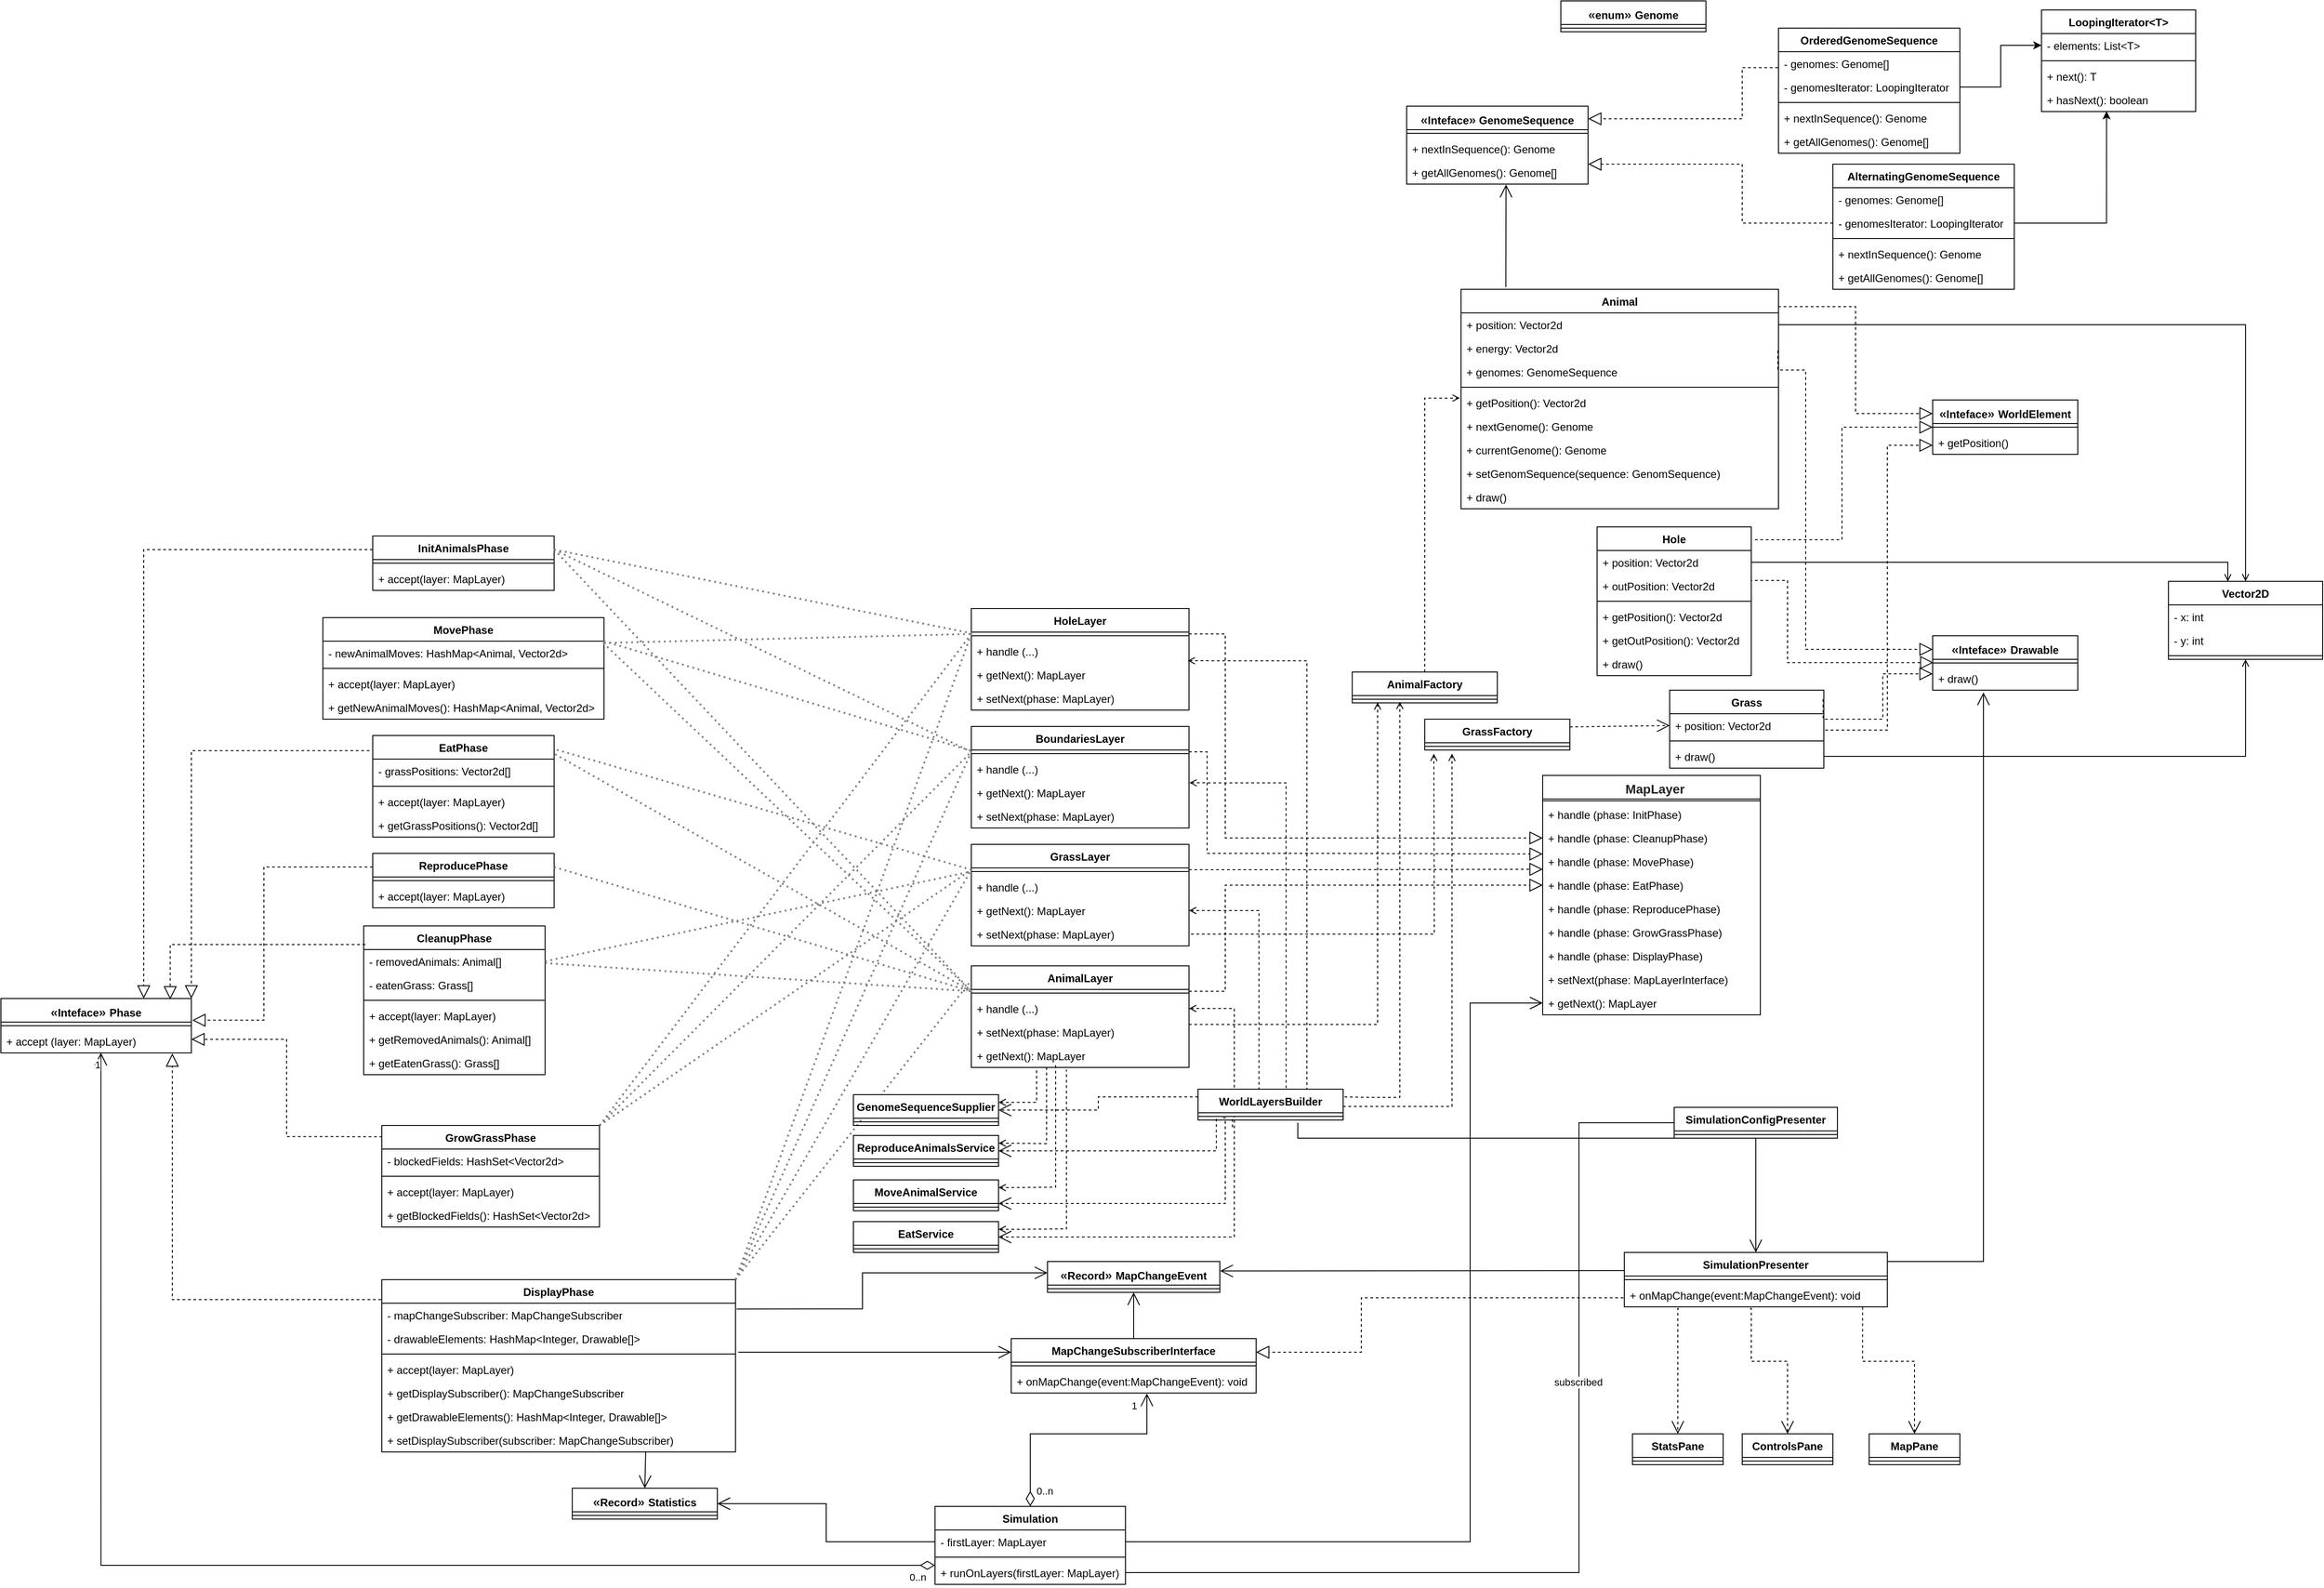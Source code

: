 <mxfile version="22.1.17" type="device">
  <diagram id="C5RBs43oDa-KdzZeNtuy" name="Page-1">
    <mxGraphModel dx="6263" dy="3720" grid="1" gridSize="10" guides="1" tooltips="1" connect="1" arrows="1" fold="1" page="1" pageScale="1" pageWidth="827" pageHeight="1169" math="0" shadow="0">
      <root>
        <mxCell id="WIyWlLk6GJQsqaUBKTNV-0" />
        <mxCell id="WIyWlLk6GJQsqaUBKTNV-1" parent="WIyWlLk6GJQsqaUBKTNV-0" />
        <mxCell id="08Rxo2JLm3eUWB02CYIo-4" value="&lt;b style=&quot;border-color: var(--border-color); color: rgb(32, 33, 34); font-family: sans-serif; font-size: 14px; text-align: start; background-color: rgb(255, 255, 255);&quot;&gt;«&lt;/b&gt;&lt;b style=&quot;border-color: var(--border-color); text-align: start;&quot;&gt;Inteface&lt;/b&gt;&lt;b style=&quot;border-color: var(--border-color); color: rgb(32, 33, 34); font-family: sans-serif; font-size: 14px; text-align: start; background-color: rgb(255, 255, 255);&quot;&gt;»&amp;nbsp;&lt;/b&gt;Phase" style="swimlane;fontStyle=1;align=center;verticalAlign=top;childLayout=stackLayout;horizontal=1;startSize=26;horizontalStack=0;resizeParent=1;resizeParentMax=0;resizeLast=0;collapsible=1;marginBottom=0;whiteSpace=wrap;html=1;" parent="WIyWlLk6GJQsqaUBKTNV-1" vertex="1">
          <mxGeometry x="-850" y="400" width="210" height="60" as="geometry" />
        </mxCell>
        <mxCell id="08Rxo2JLm3eUWB02CYIo-6" value="" style="line;strokeWidth=1;fillColor=none;align=left;verticalAlign=middle;spacingTop=-1;spacingLeft=3;spacingRight=3;rotatable=0;labelPosition=right;points=[];portConstraint=eastwest;strokeColor=inherit;" parent="08Rxo2JLm3eUWB02CYIo-4" vertex="1">
          <mxGeometry y="26" width="210" height="8" as="geometry" />
        </mxCell>
        <mxCell id="08Rxo2JLm3eUWB02CYIo-7" value="+ accept (layer: MapLayer)" style="text;strokeColor=none;fillColor=none;align=left;verticalAlign=top;spacingLeft=4;spacingRight=4;overflow=hidden;rotatable=0;points=[[0,0.5],[1,0.5]];portConstraint=eastwest;whiteSpace=wrap;html=1;" parent="08Rxo2JLm3eUWB02CYIo-4" vertex="1">
          <mxGeometry y="34" width="210" height="26" as="geometry" />
        </mxCell>
        <mxCell id="08Rxo2JLm3eUWB02CYIo-8" value="&lt;div style=&quot;text-align: center;&quot;&gt;&lt;b style=&quot;color: rgb(32, 33, 34); font-family: sans-serif; font-size: 14px; text-align: start; background-color: rgb(255, 255, 255);&quot;&gt;&amp;nbsp; MapLayer&lt;/b&gt;&lt;/div&gt;" style="swimlane;fontStyle=1;align=center;verticalAlign=top;childLayout=stackLayout;horizontal=1;startSize=26;horizontalStack=0;resizeParent=1;resizeParentMax=0;resizeLast=0;collapsible=1;marginBottom=0;whiteSpace=wrap;html=1;" parent="WIyWlLk6GJQsqaUBKTNV-1" vertex="1">
          <mxGeometry x="850" y="154" width="240" height="264" as="geometry" />
        </mxCell>
        <mxCell id="08Rxo2JLm3eUWB02CYIo-10" value="" style="line;strokeWidth=1;fillColor=none;align=left;verticalAlign=middle;spacingTop=-1;spacingLeft=3;spacingRight=3;rotatable=0;labelPosition=right;points=[];portConstraint=eastwest;strokeColor=inherit;" parent="08Rxo2JLm3eUWB02CYIo-8" vertex="1">
          <mxGeometry y="26" width="240" height="4" as="geometry" />
        </mxCell>
        <mxCell id="6w4W97ZrhszjA58i2wdK-4" value="+ handle (phase: InitPhase)" style="text;strokeColor=none;fillColor=none;align=left;verticalAlign=top;spacingLeft=4;spacingRight=4;overflow=hidden;rotatable=0;points=[[0,0.5],[1,0.5]];portConstraint=eastwest;whiteSpace=wrap;html=1;" parent="08Rxo2JLm3eUWB02CYIo-8" vertex="1">
          <mxGeometry y="30" width="240" height="26" as="geometry" />
        </mxCell>
        <mxCell id="08Rxo2JLm3eUWB02CYIo-11" value="+ handle (phase: CleanupPhase)" style="text;strokeColor=none;fillColor=none;align=left;verticalAlign=top;spacingLeft=4;spacingRight=4;overflow=hidden;rotatable=0;points=[[0,0.5],[1,0.5]];portConstraint=eastwest;whiteSpace=wrap;html=1;" parent="08Rxo2JLm3eUWB02CYIo-8" vertex="1">
          <mxGeometry y="56" width="240" height="26" as="geometry" />
        </mxCell>
        <mxCell id="08Rxo2JLm3eUWB02CYIo-12" value="+ handle (phase: MovePhase)" style="text;strokeColor=none;fillColor=none;align=left;verticalAlign=top;spacingLeft=4;spacingRight=4;overflow=hidden;rotatable=0;points=[[0,0.5],[1,0.5]];portConstraint=eastwest;whiteSpace=wrap;html=1;" parent="08Rxo2JLm3eUWB02CYIo-8" vertex="1">
          <mxGeometry y="82" width="240" height="26" as="geometry" />
        </mxCell>
        <mxCell id="08Rxo2JLm3eUWB02CYIo-13" value="+ handle (phase: EatPhase)" style="text;strokeColor=none;fillColor=none;align=left;verticalAlign=top;spacingLeft=4;spacingRight=4;overflow=hidden;rotatable=0;points=[[0,0.5],[1,0.5]];portConstraint=eastwest;whiteSpace=wrap;html=1;" parent="08Rxo2JLm3eUWB02CYIo-8" vertex="1">
          <mxGeometry y="108" width="240" height="26" as="geometry" />
        </mxCell>
        <mxCell id="08Rxo2JLm3eUWB02CYIo-14" value="+ handle (phase: ReproducePhase)" style="text;strokeColor=none;fillColor=none;align=left;verticalAlign=top;spacingLeft=4;spacingRight=4;overflow=hidden;rotatable=0;points=[[0,0.5],[1,0.5]];portConstraint=eastwest;whiteSpace=wrap;html=1;" parent="08Rxo2JLm3eUWB02CYIo-8" vertex="1">
          <mxGeometry y="134" width="240" height="26" as="geometry" />
        </mxCell>
        <mxCell id="08Rxo2JLm3eUWB02CYIo-15" value="+ handle (phase: GrowGrassPhase)" style="text;strokeColor=none;fillColor=none;align=left;verticalAlign=top;spacingLeft=4;spacingRight=4;overflow=hidden;rotatable=0;points=[[0,0.5],[1,0.5]];portConstraint=eastwest;whiteSpace=wrap;html=1;" parent="08Rxo2JLm3eUWB02CYIo-8" vertex="1">
          <mxGeometry y="160" width="240" height="26" as="geometry" />
        </mxCell>
        <mxCell id="08Rxo2JLm3eUWB02CYIo-16" value="+ handle (phase: DisplayPhase)" style="text;strokeColor=none;fillColor=none;align=left;verticalAlign=top;spacingLeft=4;spacingRight=4;overflow=hidden;rotatable=0;points=[[0,0.5],[1,0.5]];portConstraint=eastwest;whiteSpace=wrap;html=1;" parent="08Rxo2JLm3eUWB02CYIo-8" vertex="1">
          <mxGeometry y="186" width="240" height="26" as="geometry" />
        </mxCell>
        <mxCell id="08Rxo2JLm3eUWB02CYIo-117" value="+ setNext(phase: MapLayerInterface)" style="text;strokeColor=none;fillColor=none;align=left;verticalAlign=top;spacingLeft=4;spacingRight=4;overflow=hidden;rotatable=0;points=[[0,0.5],[1,0.5]];portConstraint=eastwest;whiteSpace=wrap;html=1;" parent="08Rxo2JLm3eUWB02CYIo-8" vertex="1">
          <mxGeometry y="212" width="240" height="26" as="geometry" />
        </mxCell>
        <mxCell id="08Rxo2JLm3eUWB02CYIo-118" value="+ getNext(): MapLayer" style="text;strokeColor=none;fillColor=none;align=left;verticalAlign=top;spacingLeft=4;spacingRight=4;overflow=hidden;rotatable=0;points=[[0,0.5],[1,0.5]];portConstraint=eastwest;whiteSpace=wrap;html=1;" parent="08Rxo2JLm3eUWB02CYIo-8" vertex="1">
          <mxGeometry y="238" width="240" height="26" as="geometry" />
        </mxCell>
        <mxCell id="08Rxo2JLm3eUWB02CYIo-17" value="CleanupPhase" style="swimlane;fontStyle=1;align=center;verticalAlign=top;childLayout=stackLayout;horizontal=1;startSize=26;horizontalStack=0;resizeParent=1;resizeParentMax=0;resizeLast=0;collapsible=1;marginBottom=0;whiteSpace=wrap;html=1;" parent="WIyWlLk6GJQsqaUBKTNV-1" vertex="1">
          <mxGeometry x="-450" y="320" width="200" height="164" as="geometry" />
        </mxCell>
        <mxCell id="08Rxo2JLm3eUWB02CYIo-18" value="- removedAnimals: Animal[]" style="text;strokeColor=none;fillColor=none;align=left;verticalAlign=top;spacingLeft=4;spacingRight=4;overflow=hidden;rotatable=0;points=[[0,0.5],[1,0.5]];portConstraint=eastwest;whiteSpace=wrap;html=1;" parent="08Rxo2JLm3eUWB02CYIo-17" vertex="1">
          <mxGeometry y="26" width="200" height="26" as="geometry" />
        </mxCell>
        <mxCell id="6w4W97ZrhszjA58i2wdK-0" value="- eatenGrass: Grass[]" style="text;strokeColor=none;fillColor=none;align=left;verticalAlign=top;spacingLeft=4;spacingRight=4;overflow=hidden;rotatable=0;points=[[0,0.5],[1,0.5]];portConstraint=eastwest;whiteSpace=wrap;html=1;" parent="08Rxo2JLm3eUWB02CYIo-17" vertex="1">
          <mxGeometry y="52" width="200" height="26" as="geometry" />
        </mxCell>
        <mxCell id="08Rxo2JLm3eUWB02CYIo-19" value="" style="line;strokeWidth=1;fillColor=none;align=left;verticalAlign=middle;spacingTop=-1;spacingLeft=3;spacingRight=3;rotatable=0;labelPosition=right;points=[];portConstraint=eastwest;strokeColor=inherit;" parent="08Rxo2JLm3eUWB02CYIo-17" vertex="1">
          <mxGeometry y="78" width="200" height="8" as="geometry" />
        </mxCell>
        <mxCell id="08Rxo2JLm3eUWB02CYIo-20" value="+ accept(layer: MapLayer)" style="text;strokeColor=none;fillColor=none;align=left;verticalAlign=top;spacingLeft=4;spacingRight=4;overflow=hidden;rotatable=0;points=[[0,0.5],[1,0.5]];portConstraint=eastwest;whiteSpace=wrap;html=1;" parent="08Rxo2JLm3eUWB02CYIo-17" vertex="1">
          <mxGeometry y="86" width="200" height="26" as="geometry" />
        </mxCell>
        <mxCell id="08Rxo2JLm3eUWB02CYIo-22" value="+ getRemovedAnimals(): Animal[]" style="text;strokeColor=none;fillColor=none;align=left;verticalAlign=top;spacingLeft=4;spacingRight=4;overflow=hidden;rotatable=0;points=[[0,0.5],[1,0.5]];portConstraint=eastwest;whiteSpace=wrap;html=1;" parent="08Rxo2JLm3eUWB02CYIo-17" vertex="1">
          <mxGeometry y="112" width="200" height="26" as="geometry" />
        </mxCell>
        <mxCell id="6w4W97ZrhszjA58i2wdK-1" value="+ getEatenGrass(): Grass[]" style="text;strokeColor=none;fillColor=none;align=left;verticalAlign=top;spacingLeft=4;spacingRight=4;overflow=hidden;rotatable=0;points=[[0,0.5],[1,0.5]];portConstraint=eastwest;whiteSpace=wrap;html=1;" parent="08Rxo2JLm3eUWB02CYIo-17" vertex="1">
          <mxGeometry y="138" width="200" height="26" as="geometry" />
        </mxCell>
        <mxCell id="08Rxo2JLm3eUWB02CYIo-23" value="MovePhase" style="swimlane;fontStyle=1;align=center;verticalAlign=top;childLayout=stackLayout;horizontal=1;startSize=26;horizontalStack=0;resizeParent=1;resizeParentMax=0;resizeLast=0;collapsible=1;marginBottom=0;whiteSpace=wrap;html=1;" parent="WIyWlLk6GJQsqaUBKTNV-1" vertex="1">
          <mxGeometry x="-495" y="-20" width="310" height="112" as="geometry" />
        </mxCell>
        <mxCell id="08Rxo2JLm3eUWB02CYIo-24" value="- newAnimalMoves: HashMap&amp;lt;Animal, Vector2d&amp;gt;" style="text;strokeColor=none;fillColor=none;align=left;verticalAlign=top;spacingLeft=4;spacingRight=4;overflow=hidden;rotatable=0;points=[[0,0.5],[1,0.5]];portConstraint=eastwest;whiteSpace=wrap;html=1;" parent="08Rxo2JLm3eUWB02CYIo-23" vertex="1">
          <mxGeometry y="26" width="310" height="26" as="geometry" />
        </mxCell>
        <mxCell id="08Rxo2JLm3eUWB02CYIo-25" value="" style="line;strokeWidth=1;fillColor=none;align=left;verticalAlign=middle;spacingTop=-1;spacingLeft=3;spacingRight=3;rotatable=0;labelPosition=right;points=[];portConstraint=eastwest;strokeColor=inherit;" parent="08Rxo2JLm3eUWB02CYIo-23" vertex="1">
          <mxGeometry y="52" width="310" height="8" as="geometry" />
        </mxCell>
        <mxCell id="08Rxo2JLm3eUWB02CYIo-26" value="+ accept(layer: MapLayer)" style="text;strokeColor=none;fillColor=none;align=left;verticalAlign=top;spacingLeft=4;spacingRight=4;overflow=hidden;rotatable=0;points=[[0,0.5],[1,0.5]];portConstraint=eastwest;whiteSpace=wrap;html=1;" parent="08Rxo2JLm3eUWB02CYIo-23" vertex="1">
          <mxGeometry y="60" width="310" height="26" as="geometry" />
        </mxCell>
        <mxCell id="08Rxo2JLm3eUWB02CYIo-27" value="+ getNewAnimalMoves(): HashMap&amp;lt;Animal, Vector2d&amp;gt;" style="text;strokeColor=none;fillColor=none;align=left;verticalAlign=top;spacingLeft=4;spacingRight=4;overflow=hidden;rotatable=0;points=[[0,0.5],[1,0.5]];portConstraint=eastwest;whiteSpace=wrap;html=1;" parent="08Rxo2JLm3eUWB02CYIo-23" vertex="1">
          <mxGeometry y="86" width="310" height="26" as="geometry" />
        </mxCell>
        <mxCell id="08Rxo2JLm3eUWB02CYIo-28" value="EatPhase" style="swimlane;fontStyle=1;align=center;verticalAlign=top;childLayout=stackLayout;horizontal=1;startSize=26;horizontalStack=0;resizeParent=1;resizeParentMax=0;resizeLast=0;collapsible=1;marginBottom=0;whiteSpace=wrap;html=1;" parent="WIyWlLk6GJQsqaUBKTNV-1" vertex="1">
          <mxGeometry x="-440" y="110" width="200" height="112" as="geometry" />
        </mxCell>
        <mxCell id="08Rxo2JLm3eUWB02CYIo-29" value="- grassPositions: Vector2d[]" style="text;strokeColor=none;fillColor=none;align=left;verticalAlign=top;spacingLeft=4;spacingRight=4;overflow=hidden;rotatable=0;points=[[0,0.5],[1,0.5]];portConstraint=eastwest;whiteSpace=wrap;html=1;" parent="08Rxo2JLm3eUWB02CYIo-28" vertex="1">
          <mxGeometry y="26" width="200" height="26" as="geometry" />
        </mxCell>
        <mxCell id="08Rxo2JLm3eUWB02CYIo-30" value="" style="line;strokeWidth=1;fillColor=none;align=left;verticalAlign=middle;spacingTop=-1;spacingLeft=3;spacingRight=3;rotatable=0;labelPosition=right;points=[];portConstraint=eastwest;strokeColor=inherit;" parent="08Rxo2JLm3eUWB02CYIo-28" vertex="1">
          <mxGeometry y="52" width="200" height="8" as="geometry" />
        </mxCell>
        <mxCell id="08Rxo2JLm3eUWB02CYIo-31" value="+ accept(layer: MapLayer)" style="text;strokeColor=none;fillColor=none;align=left;verticalAlign=top;spacingLeft=4;spacingRight=4;overflow=hidden;rotatable=0;points=[[0,0.5],[1,0.5]];portConstraint=eastwest;whiteSpace=wrap;html=1;" parent="08Rxo2JLm3eUWB02CYIo-28" vertex="1">
          <mxGeometry y="60" width="200" height="26" as="geometry" />
        </mxCell>
        <mxCell id="08Rxo2JLm3eUWB02CYIo-32" value="+ getGrassPositions(): Vector2d[]" style="text;strokeColor=none;fillColor=none;align=left;verticalAlign=top;spacingLeft=4;spacingRight=4;overflow=hidden;rotatable=0;points=[[0,0.5],[1,0.5]];portConstraint=eastwest;whiteSpace=wrap;html=1;" parent="08Rxo2JLm3eUWB02CYIo-28" vertex="1">
          <mxGeometry y="86" width="200" height="26" as="geometry" />
        </mxCell>
        <mxCell id="08Rxo2JLm3eUWB02CYIo-33" value="ReproducePhase" style="swimlane;fontStyle=1;align=center;verticalAlign=top;childLayout=stackLayout;horizontal=1;startSize=26;horizontalStack=0;resizeParent=1;resizeParentMax=0;resizeLast=0;collapsible=1;marginBottom=0;whiteSpace=wrap;html=1;" parent="WIyWlLk6GJQsqaUBKTNV-1" vertex="1">
          <mxGeometry x="-440" y="240" width="200" height="60" as="geometry" />
        </mxCell>
        <mxCell id="08Rxo2JLm3eUWB02CYIo-35" value="" style="line;strokeWidth=1;fillColor=none;align=left;verticalAlign=middle;spacingTop=-1;spacingLeft=3;spacingRight=3;rotatable=0;labelPosition=right;points=[];portConstraint=eastwest;strokeColor=inherit;" parent="08Rxo2JLm3eUWB02CYIo-33" vertex="1">
          <mxGeometry y="26" width="200" height="8" as="geometry" />
        </mxCell>
        <mxCell id="08Rxo2JLm3eUWB02CYIo-36" value="+ accept(layer: MapLayer)" style="text;strokeColor=none;fillColor=none;align=left;verticalAlign=top;spacingLeft=4;spacingRight=4;overflow=hidden;rotatable=0;points=[[0,0.5],[1,0.5]];portConstraint=eastwest;whiteSpace=wrap;html=1;" parent="08Rxo2JLm3eUWB02CYIo-33" vertex="1">
          <mxGeometry y="34" width="200" height="26" as="geometry" />
        </mxCell>
        <mxCell id="08Rxo2JLm3eUWB02CYIo-38" value="DisplayPhase" style="swimlane;fontStyle=1;align=center;verticalAlign=top;childLayout=stackLayout;horizontal=1;startSize=26;horizontalStack=0;resizeParent=1;resizeParentMax=0;resizeLast=0;collapsible=1;marginBottom=0;whiteSpace=wrap;html=1;" parent="WIyWlLk6GJQsqaUBKTNV-1" vertex="1">
          <mxGeometry x="-430" y="710" width="390" height="190" as="geometry" />
        </mxCell>
        <mxCell id="08Rxo2JLm3eUWB02CYIo-39" value="- mapChangeSubscriber: MapChangeSubscriber" style="text;strokeColor=none;fillColor=none;align=left;verticalAlign=top;spacingLeft=4;spacingRight=4;overflow=hidden;rotatable=0;points=[[0,0.5],[1,0.5]];portConstraint=eastwest;whiteSpace=wrap;html=1;" parent="08Rxo2JLm3eUWB02CYIo-38" vertex="1">
          <mxGeometry y="26" width="390" height="26" as="geometry" />
        </mxCell>
        <mxCell id="08Rxo2JLm3eUWB02CYIo-44" value="- drawableElements: HashMap&amp;lt;Integer, Drawable[]&amp;gt;" style="text;strokeColor=none;fillColor=none;align=left;verticalAlign=top;spacingLeft=4;spacingRight=4;overflow=hidden;rotatable=0;points=[[0,0.5],[1,0.5]];portConstraint=eastwest;whiteSpace=wrap;html=1;" parent="08Rxo2JLm3eUWB02CYIo-38" vertex="1">
          <mxGeometry y="52" width="390" height="26" as="geometry" />
        </mxCell>
        <mxCell id="08Rxo2JLm3eUWB02CYIo-40" value="" style="line;strokeWidth=1;fillColor=none;align=left;verticalAlign=middle;spacingTop=-1;spacingLeft=3;spacingRight=3;rotatable=0;labelPosition=right;points=[];portConstraint=eastwest;strokeColor=inherit;" parent="08Rxo2JLm3eUWB02CYIo-38" vertex="1">
          <mxGeometry y="78" width="390" height="8" as="geometry" />
        </mxCell>
        <mxCell id="08Rxo2JLm3eUWB02CYIo-41" value="+ accept(layer: MapLayer)" style="text;strokeColor=none;fillColor=none;align=left;verticalAlign=top;spacingLeft=4;spacingRight=4;overflow=hidden;rotatable=0;points=[[0,0.5],[1,0.5]];portConstraint=eastwest;whiteSpace=wrap;html=1;" parent="08Rxo2JLm3eUWB02CYIo-38" vertex="1">
          <mxGeometry y="86" width="390" height="26" as="geometry" />
        </mxCell>
        <mxCell id="08Rxo2JLm3eUWB02CYIo-42" value="+ getDisplaySubscriber(): MapChangeSubscriber" style="text;strokeColor=none;fillColor=none;align=left;verticalAlign=top;spacingLeft=4;spacingRight=4;overflow=hidden;rotatable=0;points=[[0,0.5],[1,0.5]];portConstraint=eastwest;whiteSpace=wrap;html=1;" parent="08Rxo2JLm3eUWB02CYIo-38" vertex="1">
          <mxGeometry y="112" width="390" height="26" as="geometry" />
        </mxCell>
        <mxCell id="08Rxo2JLm3eUWB02CYIo-45" value="+ getDrawableElements(): HashMap&amp;lt;Integer, Drawable[]&amp;gt;" style="text;strokeColor=none;fillColor=none;align=left;verticalAlign=top;spacingLeft=4;spacingRight=4;overflow=hidden;rotatable=0;points=[[0,0.5],[1,0.5]];portConstraint=eastwest;whiteSpace=wrap;html=1;" parent="08Rxo2JLm3eUWB02CYIo-38" vertex="1">
          <mxGeometry y="138" width="390" height="26" as="geometry" />
        </mxCell>
        <mxCell id="08Rxo2JLm3eUWB02CYIo-105" value="+ setDisplaySubscriber(subscriber: MapChangeSubscriber)" style="text;strokeColor=none;fillColor=none;align=left;verticalAlign=top;spacingLeft=4;spacingRight=4;overflow=hidden;rotatable=0;points=[[0,0.5],[1,0.5]];portConstraint=eastwest;whiteSpace=wrap;html=1;" parent="08Rxo2JLm3eUWB02CYIo-38" vertex="1">
          <mxGeometry y="164" width="390" height="26" as="geometry" />
        </mxCell>
        <mxCell id="08Rxo2JLm3eUWB02CYIo-46" value="GrowGrassPhase" style="swimlane;fontStyle=1;align=center;verticalAlign=top;childLayout=stackLayout;horizontal=1;startSize=26;horizontalStack=0;resizeParent=1;resizeParentMax=0;resizeLast=0;collapsible=1;marginBottom=0;whiteSpace=wrap;html=1;" parent="WIyWlLk6GJQsqaUBKTNV-1" vertex="1">
          <mxGeometry x="-430" y="540" width="240" height="112" as="geometry" />
        </mxCell>
        <mxCell id="6w4W97ZrhszjA58i2wdK-2" value="- blockedFields: HashSet&amp;lt;Vector2d&amp;gt;" style="text;strokeColor=none;fillColor=none;align=left;verticalAlign=top;spacingLeft=4;spacingRight=4;overflow=hidden;rotatable=0;points=[[0,0.5],[1,0.5]];portConstraint=eastwest;whiteSpace=wrap;html=1;" parent="08Rxo2JLm3eUWB02CYIo-46" vertex="1">
          <mxGeometry y="26" width="240" height="26" as="geometry" />
        </mxCell>
        <mxCell id="08Rxo2JLm3eUWB02CYIo-48" value="" style="line;strokeWidth=1;fillColor=none;align=left;verticalAlign=middle;spacingTop=-1;spacingLeft=3;spacingRight=3;rotatable=0;labelPosition=right;points=[];portConstraint=eastwest;strokeColor=inherit;" parent="08Rxo2JLm3eUWB02CYIo-46" vertex="1">
          <mxGeometry y="52" width="240" height="8" as="geometry" />
        </mxCell>
        <mxCell id="08Rxo2JLm3eUWB02CYIo-49" value="+ accept(layer: MapLayer)" style="text;strokeColor=none;fillColor=none;align=left;verticalAlign=top;spacingLeft=4;spacingRight=4;overflow=hidden;rotatable=0;points=[[0,0.5],[1,0.5]];portConstraint=eastwest;whiteSpace=wrap;html=1;" parent="08Rxo2JLm3eUWB02CYIo-46" vertex="1">
          <mxGeometry y="60" width="240" height="26" as="geometry" />
        </mxCell>
        <mxCell id="08Rxo2JLm3eUWB02CYIo-50" value="+ getBlockedFields(): HashSet&amp;lt;Vector2d&amp;gt;" style="text;strokeColor=none;fillColor=none;align=left;verticalAlign=top;spacingLeft=4;spacingRight=4;overflow=hidden;rotatable=0;points=[[0,0.5],[1,0.5]];portConstraint=eastwest;whiteSpace=wrap;html=1;" parent="08Rxo2JLm3eUWB02CYIo-46" vertex="1">
          <mxGeometry y="86" width="240" height="26" as="geometry" />
        </mxCell>
        <mxCell id="08Rxo2JLm3eUWB02CYIo-51" value="HoleLayer" style="swimlane;fontStyle=1;align=center;verticalAlign=top;childLayout=stackLayout;horizontal=1;startSize=26;horizontalStack=0;resizeParent=1;resizeParentMax=0;resizeLast=0;collapsible=1;marginBottom=0;whiteSpace=wrap;html=1;" parent="WIyWlLk6GJQsqaUBKTNV-1" vertex="1">
          <mxGeometry x="220" y="-30" width="240" height="112" as="geometry" />
        </mxCell>
        <mxCell id="08Rxo2JLm3eUWB02CYIo-52" value="" style="line;strokeWidth=1;fillColor=none;align=left;verticalAlign=middle;spacingTop=-1;spacingLeft=3;spacingRight=3;rotatable=0;labelPosition=right;points=[];portConstraint=eastwest;strokeColor=inherit;" parent="08Rxo2JLm3eUWB02CYIo-51" vertex="1">
          <mxGeometry y="26" width="240" height="8" as="geometry" />
        </mxCell>
        <mxCell id="08Rxo2JLm3eUWB02CYIo-53" value="+ handle (...)" style="text;strokeColor=none;fillColor=none;align=left;verticalAlign=top;spacingLeft=4;spacingRight=4;overflow=hidden;rotatable=0;points=[[0,0.5],[1,0.5]];portConstraint=eastwest;whiteSpace=wrap;html=1;" parent="08Rxo2JLm3eUWB02CYIo-51" vertex="1">
          <mxGeometry y="34" width="240" height="26" as="geometry" />
        </mxCell>
        <mxCell id="08Rxo2JLm3eUWB02CYIo-120" value="+ getNext(): MapLayer" style="text;strokeColor=none;fillColor=none;align=left;verticalAlign=top;spacingLeft=4;spacingRight=4;overflow=hidden;rotatable=0;points=[[0,0.5],[1,0.5]];portConstraint=eastwest;whiteSpace=wrap;html=1;" parent="08Rxo2JLm3eUWB02CYIo-51" vertex="1">
          <mxGeometry y="60" width="240" height="26" as="geometry" />
        </mxCell>
        <mxCell id="08Rxo2JLm3eUWB02CYIo-119" value="+ setNext(phase: MapLayer)" style="text;strokeColor=none;fillColor=none;align=left;verticalAlign=top;spacingLeft=4;spacingRight=4;overflow=hidden;rotatable=0;points=[[0,0.5],[1,0.5]];portConstraint=eastwest;whiteSpace=wrap;html=1;" parent="08Rxo2JLm3eUWB02CYIo-51" vertex="1">
          <mxGeometry y="86" width="240" height="26" as="geometry" />
        </mxCell>
        <mxCell id="08Rxo2JLm3eUWB02CYIo-59" value="AnimalLayer" style="swimlane;fontStyle=1;align=center;verticalAlign=top;childLayout=stackLayout;horizontal=1;startSize=26;horizontalStack=0;resizeParent=1;resizeParentMax=0;resizeLast=0;collapsible=1;marginBottom=0;whiteSpace=wrap;html=1;" parent="WIyWlLk6GJQsqaUBKTNV-1" vertex="1">
          <mxGeometry x="220" y="364" width="240" height="112" as="geometry" />
        </mxCell>
        <mxCell id="08Rxo2JLm3eUWB02CYIo-60" value="" style="line;strokeWidth=1;fillColor=none;align=left;verticalAlign=middle;spacingTop=-1;spacingLeft=3;spacingRight=3;rotatable=0;labelPosition=right;points=[];portConstraint=eastwest;strokeColor=inherit;" parent="08Rxo2JLm3eUWB02CYIo-59" vertex="1">
          <mxGeometry y="26" width="240" height="8" as="geometry" />
        </mxCell>
        <mxCell id="08Rxo2JLm3eUWB02CYIo-61" value="+ handle (...)" style="text;strokeColor=none;fillColor=none;align=left;verticalAlign=top;spacingLeft=4;spacingRight=4;overflow=hidden;rotatable=0;points=[[0,0.5],[1,0.5]];portConstraint=eastwest;whiteSpace=wrap;html=1;" parent="08Rxo2JLm3eUWB02CYIo-59" vertex="1">
          <mxGeometry y="34" width="240" height="26" as="geometry" />
        </mxCell>
        <mxCell id="08Rxo2JLm3eUWB02CYIo-126" value="+ setNext(phase: MapLayer)" style="text;strokeColor=none;fillColor=none;align=left;verticalAlign=top;spacingLeft=4;spacingRight=4;overflow=hidden;rotatable=0;points=[[0,0.5],[1,0.5]];portConstraint=eastwest;whiteSpace=wrap;html=1;" parent="08Rxo2JLm3eUWB02CYIo-59" vertex="1">
          <mxGeometry y="60" width="240" height="26" as="geometry" />
        </mxCell>
        <mxCell id="08Rxo2JLm3eUWB02CYIo-125" value="+ getNext(): MapLayer" style="text;strokeColor=none;fillColor=none;align=left;verticalAlign=top;spacingLeft=4;spacingRight=4;overflow=hidden;rotatable=0;points=[[0,0.5],[1,0.5]];portConstraint=eastwest;whiteSpace=wrap;html=1;" parent="08Rxo2JLm3eUWB02CYIo-59" vertex="1">
          <mxGeometry y="86" width="240" height="26" as="geometry" />
        </mxCell>
        <mxCell id="08Rxo2JLm3eUWB02CYIo-62" value="GrassLayer" style="swimlane;fontStyle=1;align=center;verticalAlign=top;childLayout=stackLayout;horizontal=1;startSize=26;horizontalStack=0;resizeParent=1;resizeParentMax=0;resizeLast=0;collapsible=1;marginBottom=0;whiteSpace=wrap;html=1;" parent="WIyWlLk6GJQsqaUBKTNV-1" vertex="1">
          <mxGeometry x="220" y="230" width="240" height="112" as="geometry" />
        </mxCell>
        <mxCell id="08Rxo2JLm3eUWB02CYIo-63" value="" style="line;strokeWidth=1;fillColor=none;align=left;verticalAlign=middle;spacingTop=-1;spacingLeft=3;spacingRight=3;rotatable=0;labelPosition=right;points=[];portConstraint=eastwest;strokeColor=inherit;" parent="08Rxo2JLm3eUWB02CYIo-62" vertex="1">
          <mxGeometry y="26" width="240" height="8" as="geometry" />
        </mxCell>
        <mxCell id="08Rxo2JLm3eUWB02CYIo-64" value="+ handle (...)" style="text;strokeColor=none;fillColor=none;align=left;verticalAlign=top;spacingLeft=4;spacingRight=4;overflow=hidden;rotatable=0;points=[[0,0.5],[1,0.5]];portConstraint=eastwest;whiteSpace=wrap;html=1;" parent="08Rxo2JLm3eUWB02CYIo-62" vertex="1">
          <mxGeometry y="34" width="240" height="26" as="geometry" />
        </mxCell>
        <mxCell id="08Rxo2JLm3eUWB02CYIo-124" value="+ getNext(): MapLayer" style="text;strokeColor=none;fillColor=none;align=left;verticalAlign=top;spacingLeft=4;spacingRight=4;overflow=hidden;rotatable=0;points=[[0,0.5],[1,0.5]];portConstraint=eastwest;whiteSpace=wrap;html=1;" parent="08Rxo2JLm3eUWB02CYIo-62" vertex="1">
          <mxGeometry y="60" width="240" height="26" as="geometry" />
        </mxCell>
        <mxCell id="08Rxo2JLm3eUWB02CYIo-123" value="+ setNext(phase: MapLayer)" style="text;strokeColor=none;fillColor=none;align=left;verticalAlign=top;spacingLeft=4;spacingRight=4;overflow=hidden;rotatable=0;points=[[0,0.5],[1,0.5]];portConstraint=eastwest;whiteSpace=wrap;html=1;" parent="08Rxo2JLm3eUWB02CYIo-62" vertex="1">
          <mxGeometry y="86" width="240" height="26" as="geometry" />
        </mxCell>
        <mxCell id="08Rxo2JLm3eUWB02CYIo-65" value="BoundariesLayer" style="swimlane;fontStyle=1;align=center;verticalAlign=top;childLayout=stackLayout;horizontal=1;startSize=26;horizontalStack=0;resizeParent=1;resizeParentMax=0;resizeLast=0;collapsible=1;marginBottom=0;whiteSpace=wrap;html=1;" parent="WIyWlLk6GJQsqaUBKTNV-1" vertex="1">
          <mxGeometry x="220" y="100" width="240" height="112" as="geometry" />
        </mxCell>
        <mxCell id="08Rxo2JLm3eUWB02CYIo-66" value="" style="line;strokeWidth=1;fillColor=none;align=left;verticalAlign=middle;spacingTop=-1;spacingLeft=3;spacingRight=3;rotatable=0;labelPosition=right;points=[];portConstraint=eastwest;strokeColor=inherit;" parent="08Rxo2JLm3eUWB02CYIo-65" vertex="1">
          <mxGeometry y="26" width="240" height="8" as="geometry" />
        </mxCell>
        <mxCell id="08Rxo2JLm3eUWB02CYIo-67" value="+ handle (...)" style="text;strokeColor=none;fillColor=none;align=left;verticalAlign=top;spacingLeft=4;spacingRight=4;overflow=hidden;rotatable=0;points=[[0,0.5],[1,0.5]];portConstraint=eastwest;whiteSpace=wrap;html=1;" parent="08Rxo2JLm3eUWB02CYIo-65" vertex="1">
          <mxGeometry y="34" width="240" height="26" as="geometry" />
        </mxCell>
        <mxCell id="08Rxo2JLm3eUWB02CYIo-121" value="+ getNext(): MapLayer" style="text;strokeColor=none;fillColor=none;align=left;verticalAlign=top;spacingLeft=4;spacingRight=4;overflow=hidden;rotatable=0;points=[[0,0.5],[1,0.5]];portConstraint=eastwest;whiteSpace=wrap;html=1;" parent="08Rxo2JLm3eUWB02CYIo-65" vertex="1">
          <mxGeometry y="60" width="240" height="26" as="geometry" />
        </mxCell>
        <mxCell id="08Rxo2JLm3eUWB02CYIo-122" value="+ setNext(phase: MapLayer)" style="text;strokeColor=none;fillColor=none;align=left;verticalAlign=top;spacingLeft=4;spacingRight=4;overflow=hidden;rotatable=0;points=[[0,0.5],[1,0.5]];portConstraint=eastwest;whiteSpace=wrap;html=1;" parent="08Rxo2JLm3eUWB02CYIo-65" vertex="1">
          <mxGeometry y="86" width="240" height="26" as="geometry" />
        </mxCell>
        <mxCell id="08Rxo2JLm3eUWB02CYIo-68" value="" style="endArrow=block;dashed=1;endFill=0;endSize=12;html=1;rounded=0;exitX=1;exitY=0.25;exitDx=0;exitDy=0;entryX=0;entryY=0.5;entryDx=0;entryDy=0;edgeStyle=orthogonalEdgeStyle;" parent="WIyWlLk6GJQsqaUBKTNV-1" source="08Rxo2JLm3eUWB02CYIo-59" target="08Rxo2JLm3eUWB02CYIo-13" edge="1">
          <mxGeometry width="160" relative="1" as="geometry">
            <mxPoint x="550" y="360" as="sourcePoint" />
            <mxPoint x="610" y="271" as="targetPoint" />
            <Array as="points">
              <mxPoint x="500" y="392" />
              <mxPoint x="500" y="275" />
            </Array>
          </mxGeometry>
        </mxCell>
        <mxCell id="08Rxo2JLm3eUWB02CYIo-69" value="" style="endArrow=block;dashed=1;endFill=0;endSize=12;html=1;rounded=0;exitX=1;exitY=0.25;exitDx=0;exitDy=0;entryX=0;entryY=0.18;entryDx=0;entryDy=0;edgeStyle=orthogonalEdgeStyle;entryPerimeter=0;" parent="WIyWlLk6GJQsqaUBKTNV-1" source="08Rxo2JLm3eUWB02CYIo-65" target="08Rxo2JLm3eUWB02CYIo-12" edge="1">
          <mxGeometry width="160" relative="1" as="geometry">
            <mxPoint x="470" y="415" as="sourcePoint" />
            <mxPoint x="620" y="229" as="targetPoint" />
            <Array as="points">
              <mxPoint x="480" y="128" />
              <mxPoint x="480" y="240" />
              <mxPoint x="610" y="240" />
            </Array>
          </mxGeometry>
        </mxCell>
        <mxCell id="08Rxo2JLm3eUWB02CYIo-70" value="" style="endArrow=block;dashed=1;endFill=0;endSize=12;html=1;rounded=0;exitX=1;exitY=0.25;exitDx=0;exitDy=0;entryX=0;entryY=0.5;entryDx=0;entryDy=0;edgeStyle=orthogonalEdgeStyle;" parent="WIyWlLk6GJQsqaUBKTNV-1" source="08Rxo2JLm3eUWB02CYIo-51" target="08Rxo2JLm3eUWB02CYIo-11" edge="1">
          <mxGeometry width="160" relative="1" as="geometry">
            <mxPoint x="480" y="425" as="sourcePoint" />
            <mxPoint x="630" y="239" as="targetPoint" />
            <Array as="points">
              <mxPoint x="500" y="-2" />
              <mxPoint x="500" y="223" />
            </Array>
          </mxGeometry>
        </mxCell>
        <mxCell id="08Rxo2JLm3eUWB02CYIo-71" value="" style="endArrow=block;dashed=1;endFill=0;endSize=12;html=1;rounded=0;exitX=1;exitY=0.25;exitDx=0;exitDy=0;entryX=0;entryY=0.827;entryDx=0;entryDy=0;entryPerimeter=0;edgeStyle=orthogonalEdgeStyle;" parent="WIyWlLk6GJQsqaUBKTNV-1" source="08Rxo2JLm3eUWB02CYIo-62" target="08Rxo2JLm3eUWB02CYIo-12" edge="1">
          <mxGeometry width="160" relative="1" as="geometry">
            <mxPoint x="490" y="435" as="sourcePoint" />
            <mxPoint x="640" y="249" as="targetPoint" />
            <Array as="points">
              <mxPoint x="610" y="258" />
            </Array>
          </mxGeometry>
        </mxCell>
        <mxCell id="08Rxo2JLm3eUWB02CYIo-72" value="" style="endArrow=block;dashed=1;endFill=0;endSize=12;html=1;rounded=0;exitX=-0.002;exitY=-0.152;exitDx=0;exitDy=0;entryX=0.9;entryY=1.023;entryDx=0;entryDy=0;exitPerimeter=0;entryPerimeter=0;edgeStyle=orthogonalEdgeStyle;" parent="WIyWlLk6GJQsqaUBKTNV-1" source="08Rxo2JLm3eUWB02CYIo-39" target="08Rxo2JLm3eUWB02CYIo-7" edge="1">
          <mxGeometry width="160" relative="1" as="geometry">
            <mxPoint x="-240" y="440" as="sourcePoint" />
            <mxPoint x="-80" y="440" as="targetPoint" />
          </mxGeometry>
        </mxCell>
        <mxCell id="08Rxo2JLm3eUWB02CYIo-73" value="" style="endArrow=block;dashed=1;endFill=0;endSize=12;html=1;rounded=0;exitX=0.009;exitY=0.125;exitDx=0;exitDy=0;exitPerimeter=0;entryX=0.889;entryY=0.016;entryDx=0;entryDy=0;entryPerimeter=0;edgeStyle=orthogonalEdgeStyle;" parent="WIyWlLk6GJQsqaUBKTNV-1" source="08Rxo2JLm3eUWB02CYIo-17" target="08Rxo2JLm3eUWB02CYIo-4" edge="1">
          <mxGeometry width="160" relative="1" as="geometry">
            <mxPoint x="-240" y="440" as="sourcePoint" />
            <mxPoint x="-80" y="440" as="targetPoint" />
          </mxGeometry>
        </mxCell>
        <mxCell id="08Rxo2JLm3eUWB02CYIo-74" value="" style="endArrow=block;dashed=1;endFill=0;endSize=12;html=1;rounded=0;exitX=0.002;exitY=0.11;exitDx=0;exitDy=0;entryX=1;entryY=0.75;entryDx=0;entryDy=0;exitPerimeter=0;edgeStyle=orthogonalEdgeStyle;" parent="WIyWlLk6GJQsqaUBKTNV-1" source="08Rxo2JLm3eUWB02CYIo-46" target="08Rxo2JLm3eUWB02CYIo-4" edge="1">
          <mxGeometry width="160" relative="1" as="geometry">
            <mxPoint x="-485" y="228" as="sourcePoint" />
            <mxPoint x="-630" y="410" as="targetPoint" />
          </mxGeometry>
        </mxCell>
        <mxCell id="08Rxo2JLm3eUWB02CYIo-75" value="" style="endArrow=block;dashed=1;endFill=0;endSize=12;html=1;rounded=0;exitX=0;exitY=0.25;exitDx=0;exitDy=0;entryX=1.005;entryY=0.399;entryDx=0;entryDy=0;entryPerimeter=0;edgeStyle=orthogonalEdgeStyle;" parent="WIyWlLk6GJQsqaUBKTNV-1" source="08Rxo2JLm3eUWB02CYIo-33" target="08Rxo2JLm3eUWB02CYIo-4" edge="1">
          <mxGeometry width="160" relative="1" as="geometry">
            <mxPoint x="-475" y="238" as="sourcePoint" />
            <mxPoint x="-620" y="420" as="targetPoint" />
            <Array as="points">
              <mxPoint x="-560" y="255" />
              <mxPoint x="-560" y="424" />
            </Array>
          </mxGeometry>
        </mxCell>
        <mxCell id="08Rxo2JLm3eUWB02CYIo-76" value="" style="endArrow=block;dashed=1;endFill=0;endSize=12;html=1;rounded=0;exitX=-0.018;exitY=0.15;exitDx=0;exitDy=0;entryX=1;entryY=0;entryDx=0;entryDy=0;exitPerimeter=0;edgeStyle=orthogonalEdgeStyle;" parent="WIyWlLk6GJQsqaUBKTNV-1" source="08Rxo2JLm3eUWB02CYIo-28" target="08Rxo2JLm3eUWB02CYIo-4" edge="1">
          <mxGeometry width="160" relative="1" as="geometry">
            <mxPoint x="-465" y="248" as="sourcePoint" />
            <mxPoint x="-610" y="430" as="targetPoint" />
          </mxGeometry>
        </mxCell>
        <mxCell id="08Rxo2JLm3eUWB02CYIo-78" value="" style="endArrow=none;dashed=1;html=1;dashPattern=1 2;strokeWidth=2;rounded=0;entryX=0;entryY=0.25;entryDx=0;entryDy=0;jumpSize=6;jumpStyle=none;endSize=6;strokeColor=#808080;exitX=0.997;exitY=0.075;exitDx=0;exitDy=0;exitPerimeter=0;" parent="WIyWlLk6GJQsqaUBKTNV-1" source="08Rxo2JLm3eUWB02CYIo-24" target="08Rxo2JLm3eUWB02CYIo-59" edge="1">
          <mxGeometry width="50" height="50" relative="1" as="geometry">
            <mxPoint x="-180" y="220" as="sourcePoint" />
            <mxPoint x="70" y="380" as="targetPoint" />
          </mxGeometry>
        </mxCell>
        <mxCell id="08Rxo2JLm3eUWB02CYIo-79" value="" style="endArrow=none;dashed=1;html=1;dashPattern=1 2;strokeWidth=2;rounded=0;jumpSize=6;jumpStyle=none;endSize=6;strokeColor=#808080;entryX=0.009;entryY=0.182;entryDx=0;entryDy=0;entryPerimeter=0;exitX=0.999;exitY=-0.003;exitDx=0;exitDy=0;exitPerimeter=0;" parent="WIyWlLk6GJQsqaUBKTNV-1" source="08Rxo2JLm3eUWB02CYIo-24" target="08Rxo2JLm3eUWB02CYIo-66" edge="1">
          <mxGeometry width="50" height="50" relative="1" as="geometry">
            <mxPoint x="-180" y="220" as="sourcePoint" />
            <mxPoint x="220" y="180" as="targetPoint" />
          </mxGeometry>
        </mxCell>
        <mxCell id="08Rxo2JLm3eUWB02CYIo-80" value="" style="endArrow=none;dashed=1;html=1;dashPattern=1 2;strokeWidth=2;rounded=0;exitX=1;exitY=0.25;exitDx=0;exitDy=0;entryX=0;entryY=0.25;entryDx=0;entryDy=0;jumpSize=6;jumpStyle=none;endSize=6;strokeColor=#808080;" parent="WIyWlLk6GJQsqaUBKTNV-1" source="08Rxo2JLm3eUWB02CYIo-23" target="08Rxo2JLm3eUWB02CYIo-51" edge="1">
          <mxGeometry width="50" height="50" relative="1" as="geometry">
            <mxPoint x="-221" y="72" as="sourcePoint" />
            <mxPoint x="240" y="425" as="targetPoint" />
          </mxGeometry>
        </mxCell>
        <mxCell id="08Rxo2JLm3eUWB02CYIo-81" value="" style="endArrow=none;dashed=1;html=1;dashPattern=1 2;strokeWidth=2;rounded=0;jumpSize=6;jumpStyle=none;endSize=6;strokeColor=#808080;exitX=1;exitY=0;exitDx=0;exitDy=0;" parent="WIyWlLk6GJQsqaUBKTNV-1" source="08Rxo2JLm3eUWB02CYIo-38" edge="1">
          <mxGeometry width="50" height="50" relative="1" as="geometry">
            <mxPoint x="-20" y="710" as="sourcePoint" />
            <mxPoint x="220" y="380" as="targetPoint" />
          </mxGeometry>
        </mxCell>
        <mxCell id="08Rxo2JLm3eUWB02CYIo-82" value="" style="endArrow=none;dashed=1;html=1;dashPattern=1 2;strokeWidth=2;rounded=0;exitX=1;exitY=0;exitDx=0;exitDy=0;entryX=0;entryY=0.25;entryDx=0;entryDy=0;jumpSize=6;jumpStyle=none;endSize=6;strokeColor=#808080;" parent="WIyWlLk6GJQsqaUBKTNV-1" source="08Rxo2JLm3eUWB02CYIo-38" target="08Rxo2JLm3eUWB02CYIo-62" edge="1">
          <mxGeometry width="50" height="50" relative="1" as="geometry">
            <mxPoint x="-201" y="92" as="sourcePoint" />
            <mxPoint x="260" y="445" as="targetPoint" />
          </mxGeometry>
        </mxCell>
        <mxCell id="08Rxo2JLm3eUWB02CYIo-83" value="" style="endArrow=none;dashed=1;html=1;dashPattern=1 2;strokeWidth=2;rounded=0;entryX=0;entryY=0.25;entryDx=0;entryDy=0;jumpSize=6;jumpStyle=none;endSize=6;strokeColor=#808080;exitX=1;exitY=0;exitDx=0;exitDy=0;" parent="WIyWlLk6GJQsqaUBKTNV-1" source="08Rxo2JLm3eUWB02CYIo-38" target="08Rxo2JLm3eUWB02CYIo-65" edge="1">
          <mxGeometry width="50" height="50" relative="1" as="geometry">
            <mxPoint x="-20" y="710" as="sourcePoint" />
            <mxPoint x="270" y="455" as="targetPoint" />
          </mxGeometry>
        </mxCell>
        <mxCell id="08Rxo2JLm3eUWB02CYIo-84" value="" style="endArrow=none;dashed=1;html=1;dashPattern=1 2;strokeWidth=2;rounded=0;exitX=1;exitY=0;exitDx=0;exitDy=0;entryX=0;entryY=0.25;entryDx=0;entryDy=0;jumpSize=6;jumpStyle=none;endSize=6;strokeColor=#808080;" parent="WIyWlLk6GJQsqaUBKTNV-1" source="08Rxo2JLm3eUWB02CYIo-38" target="08Rxo2JLm3eUWB02CYIo-51" edge="1">
          <mxGeometry width="50" height="50" relative="1" as="geometry">
            <mxPoint x="-181" y="112" as="sourcePoint" />
            <mxPoint x="280" y="465" as="targetPoint" />
          </mxGeometry>
        </mxCell>
        <mxCell id="08Rxo2JLm3eUWB02CYIo-85" value="" style="endArrow=none;dashed=1;html=1;dashPattern=1 2;strokeWidth=2;rounded=0;jumpSize=6;jumpStyle=none;endSize=6;strokeColor=#808080;exitX=1.015;exitY=0.141;exitDx=0;exitDy=0;exitPerimeter=0;entryX=0;entryY=0.25;entryDx=0;entryDy=0;" parent="WIyWlLk6GJQsqaUBKTNV-1" source="08Rxo2JLm3eUWB02CYIo-28" target="08Rxo2JLm3eUWB02CYIo-62" edge="1">
          <mxGeometry width="50" height="50" relative="1" as="geometry">
            <mxPoint x="-170" y="230" as="sourcePoint" />
            <mxPoint x="220" y="300" as="targetPoint" />
          </mxGeometry>
        </mxCell>
        <mxCell id="08Rxo2JLm3eUWB02CYIo-86" value="" style="endArrow=none;dashed=1;html=1;dashPattern=1 2;strokeWidth=2;rounded=0;jumpSize=6;jumpStyle=none;endSize=6;strokeColor=#808080;entryX=0;entryY=0.25;entryDx=0;entryDy=0;exitX=1.005;exitY=-0.208;exitDx=0;exitDy=0;exitPerimeter=0;" parent="WIyWlLk6GJQsqaUBKTNV-1" source="08Rxo2JLm3eUWB02CYIo-29" target="08Rxo2JLm3eUWB02CYIo-59" edge="1">
          <mxGeometry width="50" height="50" relative="1" as="geometry">
            <mxPoint x="-230" y="350" as="sourcePoint" />
            <mxPoint x="230" y="310" as="targetPoint" />
          </mxGeometry>
        </mxCell>
        <mxCell id="08Rxo2JLm3eUWB02CYIo-87" value="" style="endArrow=none;dashed=1;html=1;dashPattern=1 2;strokeWidth=2;rounded=0;jumpSize=6;jumpStyle=none;endSize=6;strokeColor=#808080;entryX=0;entryY=0.25;entryDx=0;entryDy=0;exitX=1;exitY=0.25;exitDx=0;exitDy=0;" parent="WIyWlLk6GJQsqaUBKTNV-1" source="08Rxo2JLm3eUWB02CYIo-33" target="08Rxo2JLm3eUWB02CYIo-59" edge="1">
          <mxGeometry width="50" height="50" relative="1" as="geometry">
            <mxPoint x="-229" y="369" as="sourcePoint" />
            <mxPoint x="230" y="415" as="targetPoint" />
          </mxGeometry>
        </mxCell>
        <mxCell id="08Rxo2JLm3eUWB02CYIo-88" value="" style="endArrow=none;dashed=1;html=1;dashPattern=1 2;strokeWidth=2;rounded=0;jumpSize=6;jumpStyle=none;endSize=6;strokeColor=#808080;entryX=0;entryY=0.25;entryDx=0;entryDy=0;exitX=1;exitY=0;exitDx=0;exitDy=0;" parent="WIyWlLk6GJQsqaUBKTNV-1" source="08Rxo2JLm3eUWB02CYIo-46" target="08Rxo2JLm3eUWB02CYIo-51" edge="1">
          <mxGeometry width="50" height="50" relative="1" as="geometry">
            <mxPoint x="-230" y="505" as="sourcePoint" />
            <mxPoint x="230" y="415" as="targetPoint" />
          </mxGeometry>
        </mxCell>
        <mxCell id="08Rxo2JLm3eUWB02CYIo-89" value="" style="endArrow=none;dashed=1;html=1;dashPattern=1 2;strokeWidth=2;rounded=0;jumpSize=6;jumpStyle=none;endSize=6;strokeColor=#808080;entryX=0;entryY=0.25;entryDx=0;entryDy=0;exitX=1;exitY=0;exitDx=0;exitDy=0;" parent="WIyWlLk6GJQsqaUBKTNV-1" source="08Rxo2JLm3eUWB02CYIo-46" target="08Rxo2JLm3eUWB02CYIo-65" edge="1">
          <mxGeometry width="50" height="50" relative="1" as="geometry">
            <mxPoint x="-120" y="580" as="sourcePoint" />
            <mxPoint x="230" y="65" as="targetPoint" />
          </mxGeometry>
        </mxCell>
        <mxCell id="08Rxo2JLm3eUWB02CYIo-90" value="" style="endArrow=none;dashed=1;html=1;dashPattern=1 2;strokeWidth=2;rounded=0;jumpSize=6;jumpStyle=none;endSize=6;strokeColor=#808080;entryX=0;entryY=0.25;entryDx=0;entryDy=0;exitX=1;exitY=0;exitDx=0;exitDy=0;" parent="WIyWlLk6GJQsqaUBKTNV-1" source="08Rxo2JLm3eUWB02CYIo-46" target="08Rxo2JLm3eUWB02CYIo-62" edge="1">
          <mxGeometry width="50" height="50" relative="1" as="geometry">
            <mxPoint x="-120" y="580" as="sourcePoint" />
            <mxPoint x="230" y="185" as="targetPoint" />
          </mxGeometry>
        </mxCell>
        <mxCell id="08Rxo2JLm3eUWB02CYIo-91" value="" style="endArrow=none;dashed=1;html=1;dashPattern=1 2;strokeWidth=2;rounded=0;exitX=1;exitY=0.25;exitDx=0;exitDy=0;entryX=0;entryY=0.25;entryDx=0;entryDy=0;jumpSize=6;jumpStyle=none;endSize=6;strokeColor=#808080;" parent="WIyWlLk6GJQsqaUBKTNV-1" source="08Rxo2JLm3eUWB02CYIo-17" target="08Rxo2JLm3eUWB02CYIo-59" edge="1">
          <mxGeometry width="50" height="50" relative="1" as="geometry">
            <mxPoint x="-175" y="228" as="sourcePoint" />
            <mxPoint x="230" y="65" as="targetPoint" />
          </mxGeometry>
        </mxCell>
        <mxCell id="08Rxo2JLm3eUWB02CYIo-92" value="InitAnimalsPhase" style="swimlane;fontStyle=1;align=center;verticalAlign=top;childLayout=stackLayout;horizontal=1;startSize=26;horizontalStack=0;resizeParent=1;resizeParentMax=0;resizeLast=0;collapsible=1;marginBottom=0;whiteSpace=wrap;html=1;" parent="WIyWlLk6GJQsqaUBKTNV-1" vertex="1">
          <mxGeometry x="-440" y="-110" width="200" height="60" as="geometry" />
        </mxCell>
        <mxCell id="08Rxo2JLm3eUWB02CYIo-94" value="" style="line;strokeWidth=1;fillColor=none;align=left;verticalAlign=middle;spacingTop=-1;spacingLeft=3;spacingRight=3;rotatable=0;labelPosition=right;points=[];portConstraint=eastwest;strokeColor=inherit;" parent="08Rxo2JLm3eUWB02CYIo-92" vertex="1">
          <mxGeometry y="26" width="200" height="8" as="geometry" />
        </mxCell>
        <mxCell id="08Rxo2JLm3eUWB02CYIo-95" value="+ accept(layer: MapLayer)" style="text;strokeColor=none;fillColor=none;align=left;verticalAlign=top;spacingLeft=4;spacingRight=4;overflow=hidden;rotatable=0;points=[[0,0.5],[1,0.5]];portConstraint=eastwest;whiteSpace=wrap;html=1;" parent="08Rxo2JLm3eUWB02CYIo-92" vertex="1">
          <mxGeometry y="34" width="200" height="26" as="geometry" />
        </mxCell>
        <mxCell id="08Rxo2JLm3eUWB02CYIo-97" value="" style="endArrow=block;dashed=1;endFill=0;endSize=12;html=1;rounded=0;exitX=0;exitY=0.25;exitDx=0;exitDy=0;entryX=0.75;entryY=0;entryDx=0;entryDy=0;edgeStyle=orthogonalEdgeStyle;" parent="WIyWlLk6GJQsqaUBKTNV-1" source="08Rxo2JLm3eUWB02CYIo-92" target="08Rxo2JLm3eUWB02CYIo-4" edge="1">
          <mxGeometry width="160" relative="1" as="geometry">
            <mxPoint x="-428" y="64" as="sourcePoint" />
            <mxPoint x="-653" y="411" as="targetPoint" />
          </mxGeometry>
        </mxCell>
        <mxCell id="08Rxo2JLm3eUWB02CYIo-98" value="" style="endArrow=none;dashed=1;html=1;dashPattern=1 2;strokeWidth=2;rounded=0;exitX=1;exitY=0.25;exitDx=0;exitDy=0;jumpSize=6;jumpStyle=none;endSize=6;strokeColor=#808080;entryX=0.004;entryY=0.176;entryDx=0;entryDy=0;entryPerimeter=0;" parent="WIyWlLk6GJQsqaUBKTNV-1" source="08Rxo2JLm3eUWB02CYIo-92" target="08Rxo2JLm3eUWB02CYIo-52" edge="1">
          <mxGeometry width="50" height="50" relative="1" as="geometry">
            <mxPoint x="-230" y="78" as="sourcePoint" />
            <mxPoint x="220" y="60" as="targetPoint" />
          </mxGeometry>
        </mxCell>
        <mxCell id="08Rxo2JLm3eUWB02CYIo-99" value="" style="endArrow=none;dashed=1;html=1;dashPattern=1 2;strokeWidth=2;rounded=0;exitX=1;exitY=0.25;exitDx=0;exitDy=0;jumpSize=6;jumpStyle=none;endSize=6;strokeColor=#808080;entryX=0;entryY=0.25;entryDx=0;entryDy=0;" parent="WIyWlLk6GJQsqaUBKTNV-1" source="08Rxo2JLm3eUWB02CYIo-92" target="08Rxo2JLm3eUWB02CYIo-65" edge="1">
          <mxGeometry width="50" height="50" relative="1" as="geometry">
            <mxPoint x="-220" y="-35" as="sourcePoint" />
            <mxPoint x="220" y="180" as="targetPoint" />
          </mxGeometry>
        </mxCell>
        <mxCell id="08Rxo2JLm3eUWB02CYIo-100" value="" style="endArrow=none;dashed=1;html=1;dashPattern=1 2;strokeWidth=2;rounded=0;exitX=1;exitY=0.25;exitDx=0;exitDy=0;jumpSize=6;jumpStyle=none;endSize=6;strokeColor=#808080;entryX=0;entryY=0.25;entryDx=0;entryDy=0;" parent="WIyWlLk6GJQsqaUBKTNV-1" source="08Rxo2JLm3eUWB02CYIo-92" target="08Rxo2JLm3eUWB02CYIo-59" edge="1">
          <mxGeometry width="50" height="50" relative="1" as="geometry">
            <mxPoint x="-220" y="-35" as="sourcePoint" />
            <mxPoint x="230" y="190" as="targetPoint" />
          </mxGeometry>
        </mxCell>
        <mxCell id="08Rxo2JLm3eUWB02CYIo-101" value="MapChangeSubscriberInterface" style="swimlane;fontStyle=1;align=center;verticalAlign=top;childLayout=stackLayout;horizontal=1;startSize=26;horizontalStack=0;resizeParent=1;resizeParentMax=0;resizeLast=0;collapsible=1;marginBottom=0;whiteSpace=wrap;html=1;" parent="WIyWlLk6GJQsqaUBKTNV-1" vertex="1">
          <mxGeometry x="264" y="775" width="270" height="60" as="geometry" />
        </mxCell>
        <mxCell id="08Rxo2JLm3eUWB02CYIo-103" value="" style="line;strokeWidth=1;fillColor=none;align=left;verticalAlign=middle;spacingTop=-1;spacingLeft=3;spacingRight=3;rotatable=0;labelPosition=right;points=[];portConstraint=eastwest;strokeColor=inherit;" parent="08Rxo2JLm3eUWB02CYIo-101" vertex="1">
          <mxGeometry y="26" width="270" height="8" as="geometry" />
        </mxCell>
        <mxCell id="08Rxo2JLm3eUWB02CYIo-104" value="+ onMapChange(event:MapChangeEvent): void" style="text;strokeColor=none;fillColor=none;align=left;verticalAlign=top;spacingLeft=4;spacingRight=4;overflow=hidden;rotatable=0;points=[[0,0.5],[1,0.5]];portConstraint=eastwest;whiteSpace=wrap;html=1;" parent="08Rxo2JLm3eUWB02CYIo-101" vertex="1">
          <mxGeometry y="34" width="270" height="26" as="geometry" />
        </mxCell>
        <mxCell id="08Rxo2JLm3eUWB02CYIo-106" value="" style="endArrow=open;endFill=1;endSize=12;html=1;rounded=0;entryX=0;entryY=0.25;entryDx=0;entryDy=0;edgeStyle=orthogonalEdgeStyle;" parent="WIyWlLk6GJQsqaUBKTNV-1" target="08Rxo2JLm3eUWB02CYIo-101" edge="1">
          <mxGeometry width="160" relative="1" as="geometry">
            <mxPoint x="20" y="790" as="sourcePoint" />
            <mxPoint x="140" y="660" as="targetPoint" />
            <Array as="points">
              <mxPoint x="-37" y="790" />
            </Array>
          </mxGeometry>
        </mxCell>
        <mxCell id="08Rxo2JLm3eUWB02CYIo-107" value="SimulationPresenter" style="swimlane;fontStyle=1;align=center;verticalAlign=top;childLayout=stackLayout;horizontal=1;startSize=26;horizontalStack=0;resizeParent=1;resizeParentMax=0;resizeLast=0;collapsible=1;marginBottom=0;whiteSpace=wrap;html=1;" parent="WIyWlLk6GJQsqaUBKTNV-1" vertex="1">
          <mxGeometry x="940" y="680" width="290" height="60" as="geometry" />
        </mxCell>
        <mxCell id="08Rxo2JLm3eUWB02CYIo-109" value="" style="line;strokeWidth=1;fillColor=none;align=left;verticalAlign=middle;spacingTop=-1;spacingLeft=3;spacingRight=3;rotatable=0;labelPosition=right;points=[];portConstraint=eastwest;strokeColor=inherit;" parent="08Rxo2JLm3eUWB02CYIo-107" vertex="1">
          <mxGeometry y="26" width="290" height="8" as="geometry" />
        </mxCell>
        <mxCell id="cRsXpoDmcw-9PD5gxnKx-40" value="+ onMapChange(event:MapChangeEvent): void" style="text;strokeColor=none;fillColor=none;align=left;verticalAlign=top;spacingLeft=4;spacingRight=4;overflow=hidden;rotatable=0;points=[[0,0.5],[1,0.5]];portConstraint=eastwest;whiteSpace=wrap;html=1;" parent="08Rxo2JLm3eUWB02CYIo-107" vertex="1">
          <mxGeometry y="34" width="290" height="26" as="geometry" />
        </mxCell>
        <mxCell id="08Rxo2JLm3eUWB02CYIo-111" value="" style="endArrow=block;dashed=1;endFill=0;endSize=12;html=1;rounded=0;entryX=1;entryY=0.25;entryDx=0;entryDy=0;exitX=0;exitY=0.25;exitDx=0;exitDy=0;edgeStyle=orthogonalEdgeStyle;" parent="WIyWlLk6GJQsqaUBKTNV-1" source="08Rxo2JLm3eUWB02CYIo-107" target="08Rxo2JLm3eUWB02CYIo-101" edge="1">
          <mxGeometry width="160" relative="1" as="geometry">
            <mxPoint x="560" y="740" as="sourcePoint" />
            <mxPoint x="140" y="660" as="targetPoint" />
            <Array as="points">
              <mxPoint x="940" y="730" />
              <mxPoint x="650" y="730" />
              <mxPoint x="650" y="790" />
            </Array>
          </mxGeometry>
        </mxCell>
        <mxCell id="08Rxo2JLm3eUWB02CYIo-112" value="Simulation" style="swimlane;fontStyle=1;align=center;verticalAlign=top;childLayout=stackLayout;horizontal=1;startSize=26;horizontalStack=0;resizeParent=1;resizeParentMax=0;resizeLast=0;collapsible=1;marginBottom=0;whiteSpace=wrap;html=1;" parent="WIyWlLk6GJQsqaUBKTNV-1" vertex="1">
          <mxGeometry x="180" y="960" width="210" height="86" as="geometry" />
        </mxCell>
        <mxCell id="08Rxo2JLm3eUWB02CYIo-116" value="- firstLayer: MapLayer" style="text;strokeColor=none;fillColor=none;align=left;verticalAlign=top;spacingLeft=4;spacingRight=4;overflow=hidden;rotatable=0;points=[[0,0.5],[1,0.5]];portConstraint=eastwest;whiteSpace=wrap;html=1;" parent="08Rxo2JLm3eUWB02CYIo-112" vertex="1">
          <mxGeometry y="26" width="210" height="26" as="geometry" />
        </mxCell>
        <mxCell id="08Rxo2JLm3eUWB02CYIo-114" value="" style="line;strokeWidth=1;fillColor=none;align=left;verticalAlign=middle;spacingTop=-1;spacingLeft=3;spacingRight=3;rotatable=0;labelPosition=right;points=[];portConstraint=eastwest;strokeColor=inherit;" parent="08Rxo2JLm3eUWB02CYIo-112" vertex="1">
          <mxGeometry y="52" width="210" height="8" as="geometry" />
        </mxCell>
        <mxCell id="5hNmV7dIrk8hR26C32O3-1" value="+ runOnLayers(firstLayer: MapLayer)" style="text;strokeColor=none;fillColor=none;align=left;verticalAlign=top;spacingLeft=4;spacingRight=4;overflow=hidden;rotatable=0;points=[[0,0.5],[1,0.5]];portConstraint=eastwest;whiteSpace=wrap;html=1;" vertex="1" parent="08Rxo2JLm3eUWB02CYIo-112">
          <mxGeometry y="60" width="210" height="26" as="geometry" />
        </mxCell>
        <mxCell id="08Rxo2JLm3eUWB02CYIo-132" value="&lt;b style=&quot;border-color: var(--border-color); color: rgb(32, 33, 34); font-family: sans-serif; font-size: 14px; text-align: start; background-color: rgb(255, 255, 255);&quot;&gt;«&lt;/b&gt;&lt;b style=&quot;border-color: var(--border-color); text-align: start;&quot;&gt;Inteface&lt;/b&gt;&lt;b style=&quot;border-color: var(--border-color); color: rgb(32, 33, 34); font-family: sans-serif; font-size: 14px; text-align: start; background-color: rgb(255, 255, 255);&quot;&gt;»&amp;nbsp;&lt;/b&gt;Drawable" style="swimlane;fontStyle=1;align=center;verticalAlign=top;childLayout=stackLayout;horizontal=1;startSize=26;horizontalStack=0;resizeParent=1;resizeParentMax=0;resizeLast=0;collapsible=1;marginBottom=0;whiteSpace=wrap;html=1;" parent="WIyWlLk6GJQsqaUBKTNV-1" vertex="1">
          <mxGeometry x="1280" width="160" height="60" as="geometry" />
        </mxCell>
        <mxCell id="08Rxo2JLm3eUWB02CYIo-134" value="" style="line;strokeWidth=1;fillColor=none;align=left;verticalAlign=middle;spacingTop=-1;spacingLeft=3;spacingRight=3;rotatable=0;labelPosition=right;points=[];portConstraint=eastwest;strokeColor=inherit;" parent="08Rxo2JLm3eUWB02CYIo-132" vertex="1">
          <mxGeometry y="26" width="160" height="8" as="geometry" />
        </mxCell>
        <mxCell id="08Rxo2JLm3eUWB02CYIo-135" value="+ draw()" style="text;strokeColor=none;fillColor=none;align=left;verticalAlign=top;spacingLeft=4;spacingRight=4;overflow=hidden;rotatable=0;points=[[0,0.5],[1,0.5]];portConstraint=eastwest;whiteSpace=wrap;html=1;" parent="08Rxo2JLm3eUWB02CYIo-132" vertex="1">
          <mxGeometry y="34" width="160" height="26" as="geometry" />
        </mxCell>
        <mxCell id="08Rxo2JLm3eUWB02CYIo-136" value="&lt;b style=&quot;border-color: var(--border-color); color: rgb(32, 33, 34); font-family: sans-serif; font-size: 14px; text-align: start; background-color: rgb(255, 255, 255);&quot;&gt;«&lt;/b&gt;&lt;b style=&quot;border-color: var(--border-color); text-align: start;&quot;&gt;Inteface&lt;/b&gt;&lt;b style=&quot;border-color: var(--border-color); color: rgb(32, 33, 34); font-family: sans-serif; font-size: 14px; text-align: start; background-color: rgb(255, 255, 255);&quot;&gt;»&amp;nbsp;&lt;/b&gt;WorldElement" style="swimlane;fontStyle=1;align=center;verticalAlign=top;childLayout=stackLayout;horizontal=1;startSize=26;horizontalStack=0;resizeParent=1;resizeParentMax=0;resizeLast=0;collapsible=1;marginBottom=0;whiteSpace=wrap;html=1;" parent="WIyWlLk6GJQsqaUBKTNV-1" vertex="1">
          <mxGeometry x="1280" y="-260" width="160" height="60" as="geometry" />
        </mxCell>
        <mxCell id="08Rxo2JLm3eUWB02CYIo-138" value="" style="line;strokeWidth=1;fillColor=none;align=left;verticalAlign=middle;spacingTop=-1;spacingLeft=3;spacingRight=3;rotatable=0;labelPosition=right;points=[];portConstraint=eastwest;strokeColor=inherit;" parent="08Rxo2JLm3eUWB02CYIo-136" vertex="1">
          <mxGeometry y="26" width="160" height="8" as="geometry" />
        </mxCell>
        <mxCell id="08Rxo2JLm3eUWB02CYIo-139" value="+ getPosition()" style="text;strokeColor=none;fillColor=none;align=left;verticalAlign=top;spacingLeft=4;spacingRight=4;overflow=hidden;rotatable=0;points=[[0,0.5],[1,0.5]];portConstraint=eastwest;whiteSpace=wrap;html=1;" parent="08Rxo2JLm3eUWB02CYIo-136" vertex="1">
          <mxGeometry y="34" width="160" height="26" as="geometry" />
        </mxCell>
        <mxCell id="08Rxo2JLm3eUWB02CYIo-140" value="Animal" style="swimlane;fontStyle=1;align=center;verticalAlign=top;childLayout=stackLayout;horizontal=1;startSize=26;horizontalStack=0;resizeParent=1;resizeParentMax=0;resizeLast=0;collapsible=1;marginBottom=0;whiteSpace=wrap;html=1;" parent="WIyWlLk6GJQsqaUBKTNV-1" vertex="1">
          <mxGeometry x="760" y="-382" width="350" height="242" as="geometry" />
        </mxCell>
        <mxCell id="08Rxo2JLm3eUWB02CYIo-141" value="+ position: Vector2d" style="text;strokeColor=none;fillColor=none;align=left;verticalAlign=top;spacingLeft=4;spacingRight=4;overflow=hidden;rotatable=0;points=[[0,0.5],[1,0.5]];portConstraint=eastwest;whiteSpace=wrap;html=1;" parent="08Rxo2JLm3eUWB02CYIo-140" vertex="1">
          <mxGeometry y="26" width="350" height="26" as="geometry" />
        </mxCell>
        <mxCell id="08Rxo2JLm3eUWB02CYIo-146" value="+ energy: Vector2d" style="text;strokeColor=none;fillColor=none;align=left;verticalAlign=top;spacingLeft=4;spacingRight=4;overflow=hidden;rotatable=0;points=[[0,0.5],[1,0.5]];portConstraint=eastwest;whiteSpace=wrap;html=1;" parent="08Rxo2JLm3eUWB02CYIo-140" vertex="1">
          <mxGeometry y="52" width="350" height="26" as="geometry" />
        </mxCell>
        <mxCell id="08Rxo2JLm3eUWB02CYIo-147" value="+ genomes: GenomeSequence" style="text;strokeColor=none;fillColor=none;align=left;verticalAlign=top;spacingLeft=4;spacingRight=4;overflow=hidden;rotatable=0;points=[[0,0.5],[1,0.5]];portConstraint=eastwest;whiteSpace=wrap;html=1;" parent="08Rxo2JLm3eUWB02CYIo-140" vertex="1">
          <mxGeometry y="78" width="350" height="26" as="geometry" />
        </mxCell>
        <mxCell id="08Rxo2JLm3eUWB02CYIo-142" value="" style="line;strokeWidth=1;fillColor=none;align=left;verticalAlign=middle;spacingTop=-1;spacingLeft=3;spacingRight=3;rotatable=0;labelPosition=right;points=[];portConstraint=eastwest;strokeColor=inherit;" parent="08Rxo2JLm3eUWB02CYIo-140" vertex="1">
          <mxGeometry y="104" width="350" height="8" as="geometry" />
        </mxCell>
        <mxCell id="08Rxo2JLm3eUWB02CYIo-143" value="+ getPosition(): Vector2d" style="text;strokeColor=none;fillColor=none;align=left;verticalAlign=top;spacingLeft=4;spacingRight=4;overflow=hidden;rotatable=0;points=[[0,0.5],[1,0.5]];portConstraint=eastwest;whiteSpace=wrap;html=1;" parent="08Rxo2JLm3eUWB02CYIo-140" vertex="1">
          <mxGeometry y="112" width="350" height="26" as="geometry" />
        </mxCell>
        <mxCell id="08Rxo2JLm3eUWB02CYIo-148" value="+ nextGenome(): Genome" style="text;strokeColor=none;fillColor=none;align=left;verticalAlign=top;spacingLeft=4;spacingRight=4;overflow=hidden;rotatable=0;points=[[0,0.5],[1,0.5]];portConstraint=eastwest;whiteSpace=wrap;html=1;" parent="08Rxo2JLm3eUWB02CYIo-140" vertex="1">
          <mxGeometry y="138" width="350" height="26" as="geometry" />
        </mxCell>
        <mxCell id="6w4W97ZrhszjA58i2wdK-6" value="+ currentGenome(): Genome" style="text;strokeColor=none;fillColor=none;align=left;verticalAlign=top;spacingLeft=4;spacingRight=4;overflow=hidden;rotatable=0;points=[[0,0.5],[1,0.5]];portConstraint=eastwest;whiteSpace=wrap;html=1;" parent="08Rxo2JLm3eUWB02CYIo-140" vertex="1">
          <mxGeometry y="164" width="350" height="26" as="geometry" />
        </mxCell>
        <mxCell id="08Rxo2JLm3eUWB02CYIo-181" value="+ setGenomSequence(sequence: GenomSequence)" style="text;strokeColor=none;fillColor=none;align=left;verticalAlign=top;spacingLeft=4;spacingRight=4;overflow=hidden;rotatable=0;points=[[0,0.5],[1,0.5]];portConstraint=eastwest;whiteSpace=wrap;html=1;" parent="08Rxo2JLm3eUWB02CYIo-140" vertex="1">
          <mxGeometry y="190" width="350" height="26" as="geometry" />
        </mxCell>
        <mxCell id="08Rxo2JLm3eUWB02CYIo-149" value="+ draw()" style="text;strokeColor=none;fillColor=none;align=left;verticalAlign=top;spacingLeft=4;spacingRight=4;overflow=hidden;rotatable=0;points=[[0,0.5],[1,0.5]];portConstraint=eastwest;whiteSpace=wrap;html=1;" parent="08Rxo2JLm3eUWB02CYIo-140" vertex="1">
          <mxGeometry y="216" width="350" height="26" as="geometry" />
        </mxCell>
        <mxCell id="08Rxo2JLm3eUWB02CYIo-150" value="" style="endArrow=block;dashed=1;endFill=0;endSize=12;html=1;rounded=0;entryX=0;entryY=0.25;entryDx=0;entryDy=0;exitX=0.999;exitY=0.079;exitDx=0;exitDy=0;exitPerimeter=0;edgeStyle=orthogonalEdgeStyle;" parent="WIyWlLk6GJQsqaUBKTNV-1" source="08Rxo2JLm3eUWB02CYIo-140" target="08Rxo2JLm3eUWB02CYIo-136" edge="1">
          <mxGeometry width="160" relative="1" as="geometry">
            <mxPoint x="540" as="sourcePoint" />
            <mxPoint x="700" as="targetPoint" />
          </mxGeometry>
        </mxCell>
        <mxCell id="08Rxo2JLm3eUWB02CYIo-151" value="" style="endArrow=block;dashed=1;endFill=0;endSize=12;html=1;rounded=0;entryX=0;entryY=0.25;entryDx=0;entryDy=0;edgeStyle=orthogonalEdgeStyle;exitX=0.998;exitY=0.598;exitDx=0;exitDy=0;exitPerimeter=0;" parent="WIyWlLk6GJQsqaUBKTNV-1" source="08Rxo2JLm3eUWB02CYIo-146" target="08Rxo2JLm3eUWB02CYIo-132" edge="1">
          <mxGeometry width="160" relative="1" as="geometry">
            <mxPoint x="1110" y="-340" as="sourcePoint" />
            <mxPoint x="1290" y="-235" as="targetPoint" />
            <Array as="points">
              <mxPoint x="1140" y="-293" />
              <mxPoint x="1140" y="15" />
            </Array>
          </mxGeometry>
        </mxCell>
        <mxCell id="08Rxo2JLm3eUWB02CYIo-152" value="Hole" style="swimlane;fontStyle=1;align=center;verticalAlign=top;childLayout=stackLayout;horizontal=1;startSize=26;horizontalStack=0;resizeParent=1;resizeParentMax=0;resizeLast=0;collapsible=1;marginBottom=0;whiteSpace=wrap;html=1;" parent="WIyWlLk6GJQsqaUBKTNV-1" vertex="1">
          <mxGeometry x="910" y="-120" width="170" height="164" as="geometry" />
        </mxCell>
        <mxCell id="08Rxo2JLm3eUWB02CYIo-160" value="+ position: Vector2d" style="text;strokeColor=none;fillColor=none;align=left;verticalAlign=top;spacingLeft=4;spacingRight=4;overflow=hidden;rotatable=0;points=[[0,0.5],[1,0.5]];portConstraint=eastwest;whiteSpace=wrap;html=1;" parent="08Rxo2JLm3eUWB02CYIo-152" vertex="1">
          <mxGeometry y="26" width="170" height="26" as="geometry" />
        </mxCell>
        <mxCell id="08Rxo2JLm3eUWB02CYIo-153" value="+ outPosition: Vector2d" style="text;strokeColor=none;fillColor=none;align=left;verticalAlign=top;spacingLeft=4;spacingRight=4;overflow=hidden;rotatable=0;points=[[0,0.5],[1,0.5]];portConstraint=eastwest;whiteSpace=wrap;html=1;" parent="08Rxo2JLm3eUWB02CYIo-152" vertex="1">
          <mxGeometry y="52" width="170" height="26" as="geometry" />
        </mxCell>
        <mxCell id="08Rxo2JLm3eUWB02CYIo-156" value="" style="line;strokeWidth=1;fillColor=none;align=left;verticalAlign=middle;spacingTop=-1;spacingLeft=3;spacingRight=3;rotatable=0;labelPosition=right;points=[];portConstraint=eastwest;strokeColor=inherit;" parent="08Rxo2JLm3eUWB02CYIo-152" vertex="1">
          <mxGeometry y="78" width="170" height="8" as="geometry" />
        </mxCell>
        <mxCell id="08Rxo2JLm3eUWB02CYIo-157" value="+ getPosition(): Vector2d" style="text;strokeColor=none;fillColor=none;align=left;verticalAlign=top;spacingLeft=4;spacingRight=4;overflow=hidden;rotatable=0;points=[[0,0.5],[1,0.5]];portConstraint=eastwest;whiteSpace=wrap;html=1;" parent="08Rxo2JLm3eUWB02CYIo-152" vertex="1">
          <mxGeometry y="86" width="170" height="26" as="geometry" />
        </mxCell>
        <mxCell id="08Rxo2JLm3eUWB02CYIo-161" value="+ getOutPosition(): Vector2d" style="text;strokeColor=none;fillColor=none;align=left;verticalAlign=top;spacingLeft=4;spacingRight=4;overflow=hidden;rotatable=0;points=[[0,0.5],[1,0.5]];portConstraint=eastwest;whiteSpace=wrap;html=1;" parent="08Rxo2JLm3eUWB02CYIo-152" vertex="1">
          <mxGeometry y="112" width="170" height="26" as="geometry" />
        </mxCell>
        <mxCell id="08Rxo2JLm3eUWB02CYIo-159" value="+ draw()" style="text;strokeColor=none;fillColor=none;align=left;verticalAlign=top;spacingLeft=4;spacingRight=4;overflow=hidden;rotatable=0;points=[[0,0.5],[1,0.5]];portConstraint=eastwest;whiteSpace=wrap;html=1;" parent="08Rxo2JLm3eUWB02CYIo-152" vertex="1">
          <mxGeometry y="138" width="170" height="26" as="geometry" />
        </mxCell>
        <mxCell id="08Rxo2JLm3eUWB02CYIo-162" value="Grass" style="swimlane;fontStyle=1;align=center;verticalAlign=top;childLayout=stackLayout;horizontal=1;startSize=26;horizontalStack=0;resizeParent=1;resizeParentMax=0;resizeLast=0;collapsible=1;marginBottom=0;whiteSpace=wrap;html=1;" parent="WIyWlLk6GJQsqaUBKTNV-1" vertex="1">
          <mxGeometry x="990" y="60" width="170" height="86" as="geometry" />
        </mxCell>
        <mxCell id="08Rxo2JLm3eUWB02CYIo-163" value="+ position: Vector2d" style="text;strokeColor=none;fillColor=none;align=left;verticalAlign=top;spacingLeft=4;spacingRight=4;overflow=hidden;rotatable=0;points=[[0,0.5],[1,0.5]];portConstraint=eastwest;whiteSpace=wrap;html=1;" parent="08Rxo2JLm3eUWB02CYIo-162" vertex="1">
          <mxGeometry y="26" width="170" height="26" as="geometry" />
        </mxCell>
        <mxCell id="08Rxo2JLm3eUWB02CYIo-165" value="" style="line;strokeWidth=1;fillColor=none;align=left;verticalAlign=middle;spacingTop=-1;spacingLeft=3;spacingRight=3;rotatable=0;labelPosition=right;points=[];portConstraint=eastwest;strokeColor=inherit;" parent="08Rxo2JLm3eUWB02CYIo-162" vertex="1">
          <mxGeometry y="52" width="170" height="8" as="geometry" />
        </mxCell>
        <mxCell id="08Rxo2JLm3eUWB02CYIo-168" value="+ draw()" style="text;strokeColor=none;fillColor=none;align=left;verticalAlign=top;spacingLeft=4;spacingRight=4;overflow=hidden;rotatable=0;points=[[0,0.5],[1,0.5]];portConstraint=eastwest;whiteSpace=wrap;html=1;" parent="08Rxo2JLm3eUWB02CYIo-162" vertex="1">
          <mxGeometry y="60" width="170" height="26" as="geometry" />
        </mxCell>
        <mxCell id="08Rxo2JLm3eUWB02CYIo-169" value="" style="endArrow=block;dashed=1;endFill=0;endSize=12;html=1;rounded=0;entryX=0;entryY=0.5;entryDx=0;entryDy=0;exitX=1.024;exitY=0.086;exitDx=0;exitDy=0;exitPerimeter=0;edgeStyle=orthogonalEdgeStyle;" parent="WIyWlLk6GJQsqaUBKTNV-1" source="08Rxo2JLm3eUWB02CYIo-152" target="08Rxo2JLm3eUWB02CYIo-136" edge="1">
          <mxGeometry width="160" relative="1" as="geometry">
            <mxPoint x="540" as="sourcePoint" />
            <mxPoint x="700" as="targetPoint" />
          </mxGeometry>
        </mxCell>
        <mxCell id="08Rxo2JLm3eUWB02CYIo-170" value="" style="endArrow=block;dashed=1;endFill=0;endSize=12;html=1;rounded=0;exitX=1;exitY=0.25;exitDx=0;exitDy=0;edgeStyle=orthogonalEdgeStyle;" parent="WIyWlLk6GJQsqaUBKTNV-1" source="08Rxo2JLm3eUWB02CYIo-162" target="08Rxo2JLm3eUWB02CYIo-139" edge="1">
          <mxGeometry width="160" relative="1" as="geometry">
            <mxPoint x="1104" y="-76" as="sourcePoint" />
            <mxPoint x="1260" y="-210" as="targetPoint" />
            <Array as="points">
              <mxPoint x="1230" y="104" />
              <mxPoint x="1230" y="-210" />
            </Array>
          </mxGeometry>
        </mxCell>
        <mxCell id="08Rxo2JLm3eUWB02CYIo-171" value="" style="endArrow=block;dashed=1;endFill=0;endSize=12;html=1;rounded=0;entryX=0.005;entryY=0.452;entryDx=0;entryDy=0;exitX=1;exitY=0.5;exitDx=0;exitDy=0;entryPerimeter=0;edgeStyle=orthogonalEdgeStyle;" parent="WIyWlLk6GJQsqaUBKTNV-1" source="08Rxo2JLm3eUWB02CYIo-160" target="08Rxo2JLm3eUWB02CYIo-134" edge="1">
          <mxGeometry width="160" relative="1" as="geometry">
            <mxPoint x="1104" y="-76" as="sourcePoint" />
            <mxPoint x="1290" y="-220" as="targetPoint" />
            <Array as="points">
              <mxPoint x="1120" y="-61" />
              <mxPoint x="1120" y="30" />
            </Array>
          </mxGeometry>
        </mxCell>
        <mxCell id="08Rxo2JLm3eUWB02CYIo-172" value="" style="endArrow=block;dashed=1;endFill=0;endSize=12;html=1;rounded=0;exitX=0.995;exitY=0.117;exitDx=0;exitDy=0;exitPerimeter=0;edgeStyle=orthogonalEdgeStyle;" parent="WIyWlLk6GJQsqaUBKTNV-1" source="08Rxo2JLm3eUWB02CYIo-162" target="08Rxo2JLm3eUWB02CYIo-135" edge="1">
          <mxGeometry width="160" relative="1" as="geometry">
            <mxPoint x="1180" y="92" as="sourcePoint" />
            <mxPoint x="1290" y="-200" as="targetPoint" />
            <Array as="points">
              <mxPoint x="1225" y="92" />
              <mxPoint x="1225" y="42" />
            </Array>
          </mxGeometry>
        </mxCell>
        <mxCell id="08Rxo2JLm3eUWB02CYIo-173" value="" style="endArrow=open;endFill=1;endSize=12;html=1;rounded=0;exitX=1;exitY=0.25;exitDx=0;exitDy=0;entryX=0.35;entryY=1.097;entryDx=0;entryDy=0;entryPerimeter=0;edgeStyle=orthogonalEdgeStyle;" parent="WIyWlLk6GJQsqaUBKTNV-1" source="08Rxo2JLm3eUWB02CYIo-107" target="08Rxo2JLm3eUWB02CYIo-135" edge="1">
          <mxGeometry width="160" relative="1" as="geometry">
            <mxPoint x="900" y="600" as="sourcePoint" />
            <mxPoint x="1080" y="370" as="targetPoint" />
            <Array as="points">
              <mxPoint x="1230" y="690" />
              <mxPoint x="1336" y="690" />
            </Array>
          </mxGeometry>
        </mxCell>
        <mxCell id="08Rxo2JLm3eUWB02CYIo-182" value="&lt;b style=&quot;border-color: var(--border-color); color: rgb(32, 33, 34); font-family: sans-serif; font-size: 14px; text-align: start; background-color: rgb(255, 255, 255);&quot;&gt;«&lt;/b&gt;&lt;b style=&quot;border-color: var(--border-color); text-align: start;&quot;&gt;Inteface&lt;/b&gt;&lt;b style=&quot;border-color: var(--border-color); color: rgb(32, 33, 34); font-family: sans-serif; font-size: 14px; text-align: start; background-color: rgb(255, 255, 255);&quot;&gt;»&lt;/b&gt;&amp;nbsp;GenomeSequence" style="swimlane;fontStyle=1;align=center;verticalAlign=top;childLayout=stackLayout;horizontal=1;startSize=26;horizontalStack=0;resizeParent=1;resizeParentMax=0;resizeLast=0;collapsible=1;marginBottom=0;whiteSpace=wrap;html=1;" parent="WIyWlLk6GJQsqaUBKTNV-1" vertex="1">
          <mxGeometry x="700" y="-584" width="200" height="86" as="geometry" />
        </mxCell>
        <mxCell id="08Rxo2JLm3eUWB02CYIo-184" value="" style="line;strokeWidth=1;fillColor=none;align=left;verticalAlign=middle;spacingTop=-1;spacingLeft=3;spacingRight=3;rotatable=0;labelPosition=right;points=[];portConstraint=eastwest;strokeColor=inherit;" parent="08Rxo2JLm3eUWB02CYIo-182" vertex="1">
          <mxGeometry y="26" width="200" height="8" as="geometry" />
        </mxCell>
        <mxCell id="d4_jbHRVAyzmMG3hEYoW-0" value="+ nextInSequence(): Genome" style="text;strokeColor=none;fillColor=none;align=left;verticalAlign=top;spacingLeft=4;spacingRight=4;overflow=hidden;rotatable=0;points=[[0,0.5],[1,0.5]];portConstraint=eastwest;whiteSpace=wrap;html=1;" parent="08Rxo2JLm3eUWB02CYIo-182" vertex="1">
          <mxGeometry y="34" width="200" height="26" as="geometry" />
        </mxCell>
        <mxCell id="d4_jbHRVAyzmMG3hEYoW-1" value="+ getAllGenomes(): Genome[]" style="text;strokeColor=none;fillColor=none;align=left;verticalAlign=top;spacingLeft=4;spacingRight=4;overflow=hidden;rotatable=0;points=[[0,0.5],[1,0.5]];portConstraint=eastwest;whiteSpace=wrap;html=1;" parent="08Rxo2JLm3eUWB02CYIo-182" vertex="1">
          <mxGeometry y="60" width="200" height="26" as="geometry" />
        </mxCell>
        <mxCell id="08Rxo2JLm3eUWB02CYIo-186" value="OrderedGenomeSequence" style="swimlane;fontStyle=1;align=center;verticalAlign=top;childLayout=stackLayout;horizontal=1;startSize=26;horizontalStack=0;resizeParent=1;resizeParentMax=0;resizeLast=0;collapsible=1;marginBottom=0;whiteSpace=wrap;html=1;" parent="WIyWlLk6GJQsqaUBKTNV-1" vertex="1">
          <mxGeometry x="1110" y="-670" width="200" height="138" as="geometry" />
        </mxCell>
        <mxCell id="08Rxo2JLm3eUWB02CYIo-187" value="- genomes: Genome[]" style="text;strokeColor=none;fillColor=none;align=left;verticalAlign=top;spacingLeft=4;spacingRight=4;overflow=hidden;rotatable=0;points=[[0,0.5],[1,0.5]];portConstraint=eastwest;whiteSpace=wrap;html=1;" parent="08Rxo2JLm3eUWB02CYIo-186" vertex="1">
          <mxGeometry y="26" width="200" height="26" as="geometry" />
        </mxCell>
        <mxCell id="d4_jbHRVAyzmMG3hEYoW-6" value="- genomesIterator: LoopingIterator" style="text;strokeColor=none;fillColor=none;align=left;verticalAlign=top;spacingLeft=4;spacingRight=4;overflow=hidden;rotatable=0;points=[[0,0.5],[1,0.5]];portConstraint=eastwest;whiteSpace=wrap;html=1;" parent="08Rxo2JLm3eUWB02CYIo-186" vertex="1">
          <mxGeometry y="52" width="200" height="26" as="geometry" />
        </mxCell>
        <mxCell id="08Rxo2JLm3eUWB02CYIo-188" value="" style="line;strokeWidth=1;fillColor=none;align=left;verticalAlign=middle;spacingTop=-1;spacingLeft=3;spacingRight=3;rotatable=0;labelPosition=right;points=[];portConstraint=eastwest;strokeColor=inherit;" parent="08Rxo2JLm3eUWB02CYIo-186" vertex="1">
          <mxGeometry y="78" width="200" height="8" as="geometry" />
        </mxCell>
        <mxCell id="d4_jbHRVAyzmMG3hEYoW-3" value="+ nextInSequence(): Genome" style="text;strokeColor=none;fillColor=none;align=left;verticalAlign=top;spacingLeft=4;spacingRight=4;overflow=hidden;rotatable=0;points=[[0,0.5],[1,0.5]];portConstraint=eastwest;whiteSpace=wrap;html=1;" parent="08Rxo2JLm3eUWB02CYIo-186" vertex="1">
          <mxGeometry y="86" width="200" height="26" as="geometry" />
        </mxCell>
        <mxCell id="d4_jbHRVAyzmMG3hEYoW-4" value="+ getAllGenomes(): Genome[]" style="text;strokeColor=none;fillColor=none;align=left;verticalAlign=top;spacingLeft=4;spacingRight=4;overflow=hidden;rotatable=0;points=[[0,0.5],[1,0.5]];portConstraint=eastwest;whiteSpace=wrap;html=1;" parent="08Rxo2JLm3eUWB02CYIo-186" vertex="1">
          <mxGeometry y="112" width="200" height="26" as="geometry" />
        </mxCell>
        <mxCell id="6w4W97ZrhszjA58i2wdK-3" value="" style="endArrow=none;dashed=1;html=1;dashPattern=1 2;strokeWidth=2;rounded=0;exitX=1;exitY=0.5;exitDx=0;exitDy=0;jumpSize=6;jumpStyle=none;endSize=6;strokeColor=#808080;" parent="WIyWlLk6GJQsqaUBKTNV-1" source="08Rxo2JLm3eUWB02CYIo-18" edge="1">
          <mxGeometry width="50" height="50" relative="1" as="geometry">
            <mxPoint x="-230" y="21" as="sourcePoint" />
            <mxPoint x="220" y="260" as="targetPoint" />
          </mxGeometry>
        </mxCell>
        <mxCell id="6w4W97ZrhszjA58i2wdK-7" value="&lt;b style=&quot;border-color: var(--border-color); color: rgb(32, 33, 34); font-family: sans-serif; font-size: 14px; text-align: start; background-color: rgb(255, 255, 255);&quot;&gt;«&lt;/b&gt;&lt;b style=&quot;border-color: var(--border-color); text-align: start;&quot;&gt;enum&lt;/b&gt;&lt;b style=&quot;border-color: var(--border-color); color: rgb(32, 33, 34); font-family: sans-serif; font-size: 14px; text-align: start; background-color: rgb(255, 255, 255);&quot;&gt;»&amp;nbsp;&lt;/b&gt;Genome" style="swimlane;fontStyle=1;align=center;verticalAlign=top;childLayout=stackLayout;horizontal=1;startSize=26;horizontalStack=0;resizeParent=1;resizeParentMax=0;resizeLast=0;collapsible=1;marginBottom=0;whiteSpace=wrap;html=1;" parent="WIyWlLk6GJQsqaUBKTNV-1" vertex="1">
          <mxGeometry x="870" y="-700" width="160" height="34" as="geometry" />
        </mxCell>
        <mxCell id="6w4W97ZrhszjA58i2wdK-9" value="" style="line;strokeWidth=1;fillColor=none;align=left;verticalAlign=middle;spacingTop=-1;spacingLeft=3;spacingRight=3;rotatable=0;labelPosition=right;points=[];portConstraint=eastwest;strokeColor=inherit;" parent="6w4W97ZrhszjA58i2wdK-7" vertex="1">
          <mxGeometry y="26" width="160" height="8" as="geometry" />
        </mxCell>
        <mxCell id="cRsXpoDmcw-9PD5gxnKx-6" value="&lt;b style=&quot;border-color: var(--border-color); color: rgb(32, 33, 34); font-family: sans-serif; font-size: 14px; text-align: start; background-color: rgb(255, 255, 255);&quot;&gt;«&lt;/b&gt;&lt;b style=&quot;border-color: var(--border-color); text-align: start;&quot;&gt;Record&lt;/b&gt;&lt;b style=&quot;border-color: var(--border-color); color: rgb(32, 33, 34); font-family: sans-serif; font-size: 14px; text-align: start; background-color: rgb(255, 255, 255);&quot;&gt;»&amp;nbsp;&lt;/b&gt;Statistics" style="swimlane;fontStyle=1;align=center;verticalAlign=top;childLayout=stackLayout;horizontal=1;startSize=26;horizontalStack=0;resizeParent=1;resizeParentMax=0;resizeLast=0;collapsible=1;marginBottom=0;whiteSpace=wrap;html=1;" parent="WIyWlLk6GJQsqaUBKTNV-1" vertex="1">
          <mxGeometry x="-220" y="940" width="160" height="34" as="geometry" />
        </mxCell>
        <mxCell id="cRsXpoDmcw-9PD5gxnKx-9" value="" style="line;strokeWidth=1;fillColor=none;align=left;verticalAlign=middle;spacingTop=-1;spacingLeft=3;spacingRight=3;rotatable=0;labelPosition=right;points=[];portConstraint=eastwest;strokeColor=inherit;" parent="cRsXpoDmcw-9PD5gxnKx-6" vertex="1">
          <mxGeometry y="26" width="160" height="8" as="geometry" />
        </mxCell>
        <mxCell id="cRsXpoDmcw-9PD5gxnKx-14" value="" style="endArrow=open;endFill=1;endSize=12;html=1;rounded=0;exitX=0.746;exitY=1.015;exitDx=0;exitDy=0;exitPerimeter=0;entryX=0.5;entryY=0;entryDx=0;entryDy=0;" parent="WIyWlLk6GJQsqaUBKTNV-1" source="08Rxo2JLm3eUWB02CYIo-105" target="cRsXpoDmcw-9PD5gxnKx-6" edge="1">
          <mxGeometry width="160" relative="1" as="geometry">
            <mxPoint x="-220" y="980" as="sourcePoint" />
            <mxPoint x="-60" y="980" as="targetPoint" />
          </mxGeometry>
        </mxCell>
        <mxCell id="cRsXpoDmcw-9PD5gxnKx-27" value="" style="endArrow=open;html=1;endSize=12;startArrow=diamondThin;startSize=14;startFill=0;edgeStyle=orthogonalEdgeStyle;rounded=0;entryX=0.525;entryY=0.991;entryDx=0;entryDy=0;entryPerimeter=0;exitX=0;exitY=0.5;exitDx=0;exitDy=0;" parent="WIyWlLk6GJQsqaUBKTNV-1" target="08Rxo2JLm3eUWB02CYIo-7" edge="1">
          <mxGeometry relative="1" as="geometry">
            <mxPoint x="180" y="1025" as="sourcePoint" />
            <mxPoint x="-286" y="364" as="targetPoint" />
            <Array as="points">
              <mxPoint x="-740" y="1025" />
            </Array>
          </mxGeometry>
        </mxCell>
        <mxCell id="cRsXpoDmcw-9PD5gxnKx-28" value="0..n" style="edgeLabel;resizable=0;html=1;align=left;verticalAlign=top;" parent="cRsXpoDmcw-9PD5gxnKx-27" connectable="0" vertex="1">
          <mxGeometry x="-1" relative="1" as="geometry">
            <mxPoint x="-30" as="offset" />
          </mxGeometry>
        </mxCell>
        <mxCell id="cRsXpoDmcw-9PD5gxnKx-29" value="1" style="edgeLabel;resizable=0;html=1;align=right;verticalAlign=top;" parent="cRsXpoDmcw-9PD5gxnKx-27" connectable="0" vertex="1">
          <mxGeometry x="1" relative="1" as="geometry" />
        </mxCell>
        <mxCell id="cRsXpoDmcw-9PD5gxnKx-31" value="" style="endArrow=open;html=1;endSize=12;startArrow=diamondThin;startSize=14;startFill=0;edgeStyle=orthogonalEdgeStyle;rounded=0;exitX=0.5;exitY=0;exitDx=0;exitDy=0;entryX=0.554;entryY=1.021;entryDx=0;entryDy=0;entryPerimeter=0;" parent="WIyWlLk6GJQsqaUBKTNV-1" source="08Rxo2JLm3eUWB02CYIo-112" target="08Rxo2JLm3eUWB02CYIo-104" edge="1">
          <mxGeometry relative="1" as="geometry">
            <mxPoint x="200" y="890" as="sourcePoint" />
            <mxPoint x="360" y="890" as="targetPoint" />
            <Array as="points">
              <mxPoint x="285" y="880" />
              <mxPoint x="414" y="880" />
            </Array>
          </mxGeometry>
        </mxCell>
        <mxCell id="cRsXpoDmcw-9PD5gxnKx-32" value="0..n" style="edgeLabel;resizable=0;html=1;align=left;verticalAlign=top;" parent="cRsXpoDmcw-9PD5gxnKx-31" connectable="0" vertex="1">
          <mxGeometry x="-1" relative="1" as="geometry">
            <mxPoint x="5" y="-30" as="offset" />
          </mxGeometry>
        </mxCell>
        <mxCell id="cRsXpoDmcw-9PD5gxnKx-33" value="1" style="edgeLabel;resizable=0;html=1;align=right;verticalAlign=top;" parent="cRsXpoDmcw-9PD5gxnKx-31" connectable="0" vertex="1">
          <mxGeometry x="1" relative="1" as="geometry">
            <mxPoint x="-10" as="offset" />
          </mxGeometry>
        </mxCell>
        <mxCell id="cRsXpoDmcw-9PD5gxnKx-34" value="" style="endArrow=open;endFill=1;endSize=12;html=1;rounded=0;entryX=1;entryY=0.5;entryDx=0;entryDy=0;exitX=0;exitY=0.5;exitDx=0;exitDy=0;edgeStyle=orthogonalEdgeStyle;" parent="WIyWlLk6GJQsqaUBKTNV-1" source="08Rxo2JLm3eUWB02CYIo-116" target="cRsXpoDmcw-9PD5gxnKx-6" edge="1">
          <mxGeometry width="160" relative="1" as="geometry">
            <mxPoint y="970" as="sourcePoint" />
            <mxPoint x="160" y="970" as="targetPoint" />
          </mxGeometry>
        </mxCell>
        <mxCell id="cRsXpoDmcw-9PD5gxnKx-35" value="&lt;b style=&quot;border-color: var(--border-color); color: rgb(32, 33, 34); font-family: sans-serif; font-size: 14px; text-align: start; background-color: rgb(255, 255, 255);&quot;&gt;«&lt;/b&gt;&lt;b style=&quot;border-color: var(--border-color); text-align: start;&quot;&gt;Record&lt;/b&gt;&lt;b style=&quot;border-color: var(--border-color); color: rgb(32, 33, 34); font-family: sans-serif; font-size: 14px; text-align: start; background-color: rgb(255, 255, 255);&quot;&gt;»&amp;nbsp;&lt;/b&gt;MapChangeEvent" style="swimlane;fontStyle=1;align=center;verticalAlign=top;childLayout=stackLayout;horizontal=1;startSize=26;horizontalStack=0;resizeParent=1;resizeParentMax=0;resizeLast=0;collapsible=1;marginBottom=0;whiteSpace=wrap;html=1;" parent="WIyWlLk6GJQsqaUBKTNV-1" vertex="1">
          <mxGeometry x="304" y="690" width="190" height="34" as="geometry" />
        </mxCell>
        <mxCell id="cRsXpoDmcw-9PD5gxnKx-36" value="" style="line;strokeWidth=1;fillColor=none;align=left;verticalAlign=middle;spacingTop=-1;spacingLeft=3;spacingRight=3;rotatable=0;labelPosition=right;points=[];portConstraint=eastwest;strokeColor=inherit;" parent="cRsXpoDmcw-9PD5gxnKx-35" vertex="1">
          <mxGeometry y="26" width="190" height="8" as="geometry" />
        </mxCell>
        <mxCell id="cRsXpoDmcw-9PD5gxnKx-37" value="" style="endArrow=open;endFill=1;endSize=12;html=1;rounded=0;entryX=0.5;entryY=1;entryDx=0;entryDy=0;exitX=0.5;exitY=0;exitDx=0;exitDy=0;" parent="WIyWlLk6GJQsqaUBKTNV-1" source="08Rxo2JLm3eUWB02CYIo-101" target="cRsXpoDmcw-9PD5gxnKx-35" edge="1">
          <mxGeometry width="160" relative="1" as="geometry">
            <mxPoint x="180" y="720" as="sourcePoint" />
            <mxPoint x="340" y="720" as="targetPoint" />
          </mxGeometry>
        </mxCell>
        <mxCell id="cRsXpoDmcw-9PD5gxnKx-38" value="" style="endArrow=open;endFill=1;endSize=12;html=1;rounded=0;exitX=1.003;exitY=0.243;exitDx=0;exitDy=0;entryX=0;entryY=0.367;entryDx=0;entryDy=0;edgeStyle=orthogonalEdgeStyle;exitPerimeter=0;entryPerimeter=0;" parent="WIyWlLk6GJQsqaUBKTNV-1" source="08Rxo2JLm3eUWB02CYIo-39" target="cRsXpoDmcw-9PD5gxnKx-35" edge="1">
          <mxGeometry width="160" relative="1" as="geometry">
            <mxPoint x="-30" y="716" as="sourcePoint" />
            <mxPoint x="274" y="652" as="targetPoint" />
            <Array as="points">
              <mxPoint x="100" y="742" />
              <mxPoint x="100" y="703" />
            </Array>
          </mxGeometry>
        </mxCell>
        <mxCell id="cRsXpoDmcw-9PD5gxnKx-39" value="" style="endArrow=open;endFill=1;endSize=12;html=1;rounded=0;entryX=1.002;entryY=0.305;entryDx=0;entryDy=0;edgeStyle=orthogonalEdgeStyle;entryPerimeter=0;" parent="WIyWlLk6GJQsqaUBKTNV-1" target="cRsXpoDmcw-9PD5gxnKx-35" edge="1">
          <mxGeometry width="160" relative="1" as="geometry">
            <mxPoint x="940" y="700" as="sourcePoint" />
            <mxPoint x="660" y="680" as="targetPoint" />
            <Array as="points">
              <mxPoint x="494" y="700" />
            </Array>
          </mxGeometry>
        </mxCell>
        <mxCell id="cRsXpoDmcw-9PD5gxnKx-41" value="StatsPane" style="swimlane;fontStyle=1;align=center;verticalAlign=top;childLayout=stackLayout;horizontal=1;startSize=26;horizontalStack=0;resizeParent=1;resizeParentMax=0;resizeLast=0;collapsible=1;marginBottom=0;whiteSpace=wrap;html=1;" parent="WIyWlLk6GJQsqaUBKTNV-1" vertex="1">
          <mxGeometry x="949" y="880" width="100" height="34" as="geometry" />
        </mxCell>
        <mxCell id="cRsXpoDmcw-9PD5gxnKx-42" value="" style="line;strokeWidth=1;fillColor=none;align=left;verticalAlign=middle;spacingTop=-1;spacingLeft=3;spacingRight=3;rotatable=0;labelPosition=right;points=[];portConstraint=eastwest;strokeColor=inherit;" parent="cRsXpoDmcw-9PD5gxnKx-41" vertex="1">
          <mxGeometry y="26" width="100" height="8" as="geometry" />
        </mxCell>
        <mxCell id="cRsXpoDmcw-9PD5gxnKx-44" value="ControlsPane" style="swimlane;fontStyle=1;align=center;verticalAlign=top;childLayout=stackLayout;horizontal=1;startSize=26;horizontalStack=0;resizeParent=1;resizeParentMax=0;resizeLast=0;collapsible=1;marginBottom=0;whiteSpace=wrap;html=1;" parent="WIyWlLk6GJQsqaUBKTNV-1" vertex="1">
          <mxGeometry x="1070" y="880" width="100" height="34" as="geometry" />
        </mxCell>
        <mxCell id="cRsXpoDmcw-9PD5gxnKx-45" value="" style="line;strokeWidth=1;fillColor=none;align=left;verticalAlign=middle;spacingTop=-1;spacingLeft=3;spacingRight=3;rotatable=0;labelPosition=right;points=[];portConstraint=eastwest;strokeColor=inherit;" parent="cRsXpoDmcw-9PD5gxnKx-44" vertex="1">
          <mxGeometry y="26" width="100" height="8" as="geometry" />
        </mxCell>
        <mxCell id="cRsXpoDmcw-9PD5gxnKx-46" value="MapPane" style="swimlane;fontStyle=1;align=center;verticalAlign=top;childLayout=stackLayout;horizontal=1;startSize=26;horizontalStack=0;resizeParent=1;resizeParentMax=0;resizeLast=0;collapsible=1;marginBottom=0;whiteSpace=wrap;html=1;" parent="WIyWlLk6GJQsqaUBKTNV-1" vertex="1">
          <mxGeometry x="1210" y="880" width="100" height="34" as="geometry" />
        </mxCell>
        <mxCell id="cRsXpoDmcw-9PD5gxnKx-47" value="" style="line;strokeWidth=1;fillColor=none;align=left;verticalAlign=middle;spacingTop=-1;spacingLeft=3;spacingRight=3;rotatable=0;labelPosition=right;points=[];portConstraint=eastwest;strokeColor=inherit;" parent="cRsXpoDmcw-9PD5gxnKx-46" vertex="1">
          <mxGeometry y="26" width="100" height="8" as="geometry" />
        </mxCell>
        <mxCell id="cRsXpoDmcw-9PD5gxnKx-48" value="" style="endArrow=open;endSize=12;dashed=1;html=1;rounded=0;exitX=0.207;exitY=1.066;exitDx=0;exitDy=0;exitPerimeter=0;entryX=0.5;entryY=0;entryDx=0;entryDy=0;edgeStyle=orthogonalEdgeStyle;" parent="WIyWlLk6GJQsqaUBKTNV-1" source="cRsXpoDmcw-9PD5gxnKx-40" target="cRsXpoDmcw-9PD5gxnKx-41" edge="1">
          <mxGeometry width="160" relative="1" as="geometry">
            <mxPoint x="950" y="930" as="sourcePoint" />
            <mxPoint x="1110" y="930" as="targetPoint" />
            <Array as="points">
              <mxPoint x="999" y="742" />
            </Array>
          </mxGeometry>
        </mxCell>
        <mxCell id="cRsXpoDmcw-9PD5gxnKx-49" value="" style="endArrow=open;endSize=12;dashed=1;html=1;rounded=0;exitX=0.478;exitY=1.069;exitDx=0;exitDy=0;exitPerimeter=0;entryX=0.5;entryY=0;entryDx=0;entryDy=0;edgeStyle=orthogonalEdgeStyle;" parent="WIyWlLk6GJQsqaUBKTNV-1" source="cRsXpoDmcw-9PD5gxnKx-40" target="cRsXpoDmcw-9PD5gxnKx-44" edge="1">
          <mxGeometry width="160" relative="1" as="geometry">
            <mxPoint x="1087" y="751" as="sourcePoint" />
            <mxPoint x="940" y="840" as="targetPoint" />
            <Array as="points">
              <mxPoint x="1080" y="742" />
              <mxPoint x="1080" y="800" />
              <mxPoint x="1120" y="800" />
            </Array>
          </mxGeometry>
        </mxCell>
        <mxCell id="cRsXpoDmcw-9PD5gxnKx-53" value="SimulationConfigPresenter" style="swimlane;fontStyle=1;align=center;verticalAlign=top;childLayout=stackLayout;horizontal=1;startSize=26;horizontalStack=0;resizeParent=1;resizeParentMax=0;resizeLast=0;collapsible=1;marginBottom=0;whiteSpace=wrap;html=1;" parent="WIyWlLk6GJQsqaUBKTNV-1" vertex="1">
          <mxGeometry x="995" y="520" width="180" height="34" as="geometry" />
        </mxCell>
        <mxCell id="cRsXpoDmcw-9PD5gxnKx-54" value="" style="line;strokeWidth=1;fillColor=none;align=left;verticalAlign=middle;spacingTop=-1;spacingLeft=3;spacingRight=3;rotatable=0;labelPosition=right;points=[];portConstraint=eastwest;strokeColor=inherit;" parent="cRsXpoDmcw-9PD5gxnKx-53" vertex="1">
          <mxGeometry y="26" width="180" height="8" as="geometry" />
        </mxCell>
        <mxCell id="cRsXpoDmcw-9PD5gxnKx-57" value="" style="endArrow=open;endFill=1;endSize=12;html=1;rounded=0;exitX=0.5;exitY=1;exitDx=0;exitDy=0;entryX=0.5;entryY=0;entryDx=0;entryDy=0;" parent="WIyWlLk6GJQsqaUBKTNV-1" source="cRsXpoDmcw-9PD5gxnKx-53" target="08Rxo2JLm3eUWB02CYIo-107" edge="1">
          <mxGeometry width="160" relative="1" as="geometry">
            <mxPoint x="890" y="660" as="sourcePoint" />
            <mxPoint x="1050" y="660" as="targetPoint" />
          </mxGeometry>
        </mxCell>
        <mxCell id="cRsXpoDmcw-9PD5gxnKx-59" value="" style="endArrow=open;endFill=1;endSize=12;html=1;rounded=0;exitX=0.141;exitY=-0.01;exitDx=0;exitDy=0;exitPerimeter=0;entryX=0.548;entryY=1.019;entryDx=0;entryDy=0;entryPerimeter=0;" parent="WIyWlLk6GJQsqaUBKTNV-1" source="08Rxo2JLm3eUWB02CYIo-140" target="d4_jbHRVAyzmMG3hEYoW-1" edge="1">
          <mxGeometry width="160" relative="1" as="geometry">
            <mxPoint x="800" y="-480" as="sourcePoint" />
            <mxPoint x="810" y="-520" as="targetPoint" />
          </mxGeometry>
        </mxCell>
        <mxCell id="d4_jbHRVAyzmMG3hEYoW-5" value="" style="endArrow=block;dashed=1;endFill=0;endSize=12;html=1;rounded=0;exitX=-0.003;exitY=0.678;exitDx=0;exitDy=0;edgeStyle=orthogonalEdgeStyle;exitPerimeter=0;entryX=1.001;entryY=0.172;entryDx=0;entryDy=0;entryPerimeter=0;" parent="WIyWlLk6GJQsqaUBKTNV-1" source="08Rxo2JLm3eUWB02CYIo-187" target="08Rxo2JLm3eUWB02CYIo-182" edge="1">
          <mxGeometry width="160" relative="1" as="geometry">
            <mxPoint x="1210" y="-475" as="sourcePoint" />
            <mxPoint x="920" y="-570" as="targetPoint" />
            <Array as="points">
              <mxPoint x="1070" y="-626" />
              <mxPoint x="1070" y="-570" />
              <mxPoint x="900" y="-570" />
            </Array>
          </mxGeometry>
        </mxCell>
        <mxCell id="d4_jbHRVAyzmMG3hEYoW-7" value="AlternatingGenomeSequence" style="swimlane;fontStyle=1;align=center;verticalAlign=top;childLayout=stackLayout;horizontal=1;startSize=26;horizontalStack=0;resizeParent=1;resizeParentMax=0;resizeLast=0;collapsible=1;marginBottom=0;whiteSpace=wrap;html=1;" parent="WIyWlLk6GJQsqaUBKTNV-1" vertex="1">
          <mxGeometry x="1170" y="-520" width="200" height="138" as="geometry" />
        </mxCell>
        <mxCell id="d4_jbHRVAyzmMG3hEYoW-8" value="- genomes: Genome[]" style="text;strokeColor=none;fillColor=none;align=left;verticalAlign=top;spacingLeft=4;spacingRight=4;overflow=hidden;rotatable=0;points=[[0,0.5],[1,0.5]];portConstraint=eastwest;whiteSpace=wrap;html=1;" parent="d4_jbHRVAyzmMG3hEYoW-7" vertex="1">
          <mxGeometry y="26" width="200" height="26" as="geometry" />
        </mxCell>
        <mxCell id="d4_jbHRVAyzmMG3hEYoW-9" value="- genomesIterator: LoopingIterator" style="text;strokeColor=none;fillColor=none;align=left;verticalAlign=top;spacingLeft=4;spacingRight=4;overflow=hidden;rotatable=0;points=[[0,0.5],[1,0.5]];portConstraint=eastwest;whiteSpace=wrap;html=1;" parent="d4_jbHRVAyzmMG3hEYoW-7" vertex="1">
          <mxGeometry y="52" width="200" height="26" as="geometry" />
        </mxCell>
        <mxCell id="d4_jbHRVAyzmMG3hEYoW-10" value="" style="line;strokeWidth=1;fillColor=none;align=left;verticalAlign=middle;spacingTop=-1;spacingLeft=3;spacingRight=3;rotatable=0;labelPosition=right;points=[];portConstraint=eastwest;strokeColor=inherit;" parent="d4_jbHRVAyzmMG3hEYoW-7" vertex="1">
          <mxGeometry y="78" width="200" height="8" as="geometry" />
        </mxCell>
        <mxCell id="d4_jbHRVAyzmMG3hEYoW-11" value="+ nextInSequence(): Genome" style="text;strokeColor=none;fillColor=none;align=left;verticalAlign=top;spacingLeft=4;spacingRight=4;overflow=hidden;rotatable=0;points=[[0,0.5],[1,0.5]];portConstraint=eastwest;whiteSpace=wrap;html=1;" parent="d4_jbHRVAyzmMG3hEYoW-7" vertex="1">
          <mxGeometry y="86" width="200" height="26" as="geometry" />
        </mxCell>
        <mxCell id="d4_jbHRVAyzmMG3hEYoW-12" value="+ getAllGenomes(): Genome[]" style="text;strokeColor=none;fillColor=none;align=left;verticalAlign=top;spacingLeft=4;spacingRight=4;overflow=hidden;rotatable=0;points=[[0,0.5],[1,0.5]];portConstraint=eastwest;whiteSpace=wrap;html=1;" parent="d4_jbHRVAyzmMG3hEYoW-7" vertex="1">
          <mxGeometry y="112" width="200" height="26" as="geometry" />
        </mxCell>
        <mxCell id="d4_jbHRVAyzmMG3hEYoW-13" value="" style="endArrow=block;dashed=1;endFill=0;endSize=12;html=1;rounded=0;exitX=0;exitY=0.5;exitDx=0;exitDy=0;edgeStyle=orthogonalEdgeStyle;entryX=1.001;entryY=0.154;entryDx=0;entryDy=0;entryPerimeter=0;" parent="WIyWlLk6GJQsqaUBKTNV-1" source="d4_jbHRVAyzmMG3hEYoW-9" target="d4_jbHRVAyzmMG3hEYoW-1" edge="1">
          <mxGeometry width="160" relative="1" as="geometry">
            <mxPoint x="1119" y="-616" as="sourcePoint" />
            <mxPoint x="980" y="-470" as="targetPoint" />
            <Array as="points">
              <mxPoint x="1070" y="-455" />
              <mxPoint x="1070" y="-520" />
            </Array>
          </mxGeometry>
        </mxCell>
        <mxCell id="d4_jbHRVAyzmMG3hEYoW-14" value="LoopingIterator&amp;lt;T&amp;gt;" style="swimlane;fontStyle=1;align=center;verticalAlign=top;childLayout=stackLayout;horizontal=1;startSize=26;horizontalStack=0;resizeParent=1;resizeParentMax=0;resizeLast=0;collapsible=1;marginBottom=0;whiteSpace=wrap;html=1;" parent="WIyWlLk6GJQsqaUBKTNV-1" vertex="1">
          <mxGeometry x="1400" y="-690" width="170" height="112" as="geometry" />
        </mxCell>
        <mxCell id="d4_jbHRVAyzmMG3hEYoW-15" value="- elements: List&amp;lt;T&amp;gt;" style="text;strokeColor=none;fillColor=none;align=left;verticalAlign=top;spacingLeft=4;spacingRight=4;overflow=hidden;rotatable=0;points=[[0,0.5],[1,0.5]];portConstraint=eastwest;whiteSpace=wrap;html=1;" parent="d4_jbHRVAyzmMG3hEYoW-14" vertex="1">
          <mxGeometry y="26" width="170" height="26" as="geometry" />
        </mxCell>
        <mxCell id="d4_jbHRVAyzmMG3hEYoW-17" value="" style="line;strokeWidth=1;fillColor=none;align=left;verticalAlign=middle;spacingTop=-1;spacingLeft=3;spacingRight=3;rotatable=0;labelPosition=right;points=[];portConstraint=eastwest;strokeColor=inherit;" parent="d4_jbHRVAyzmMG3hEYoW-14" vertex="1">
          <mxGeometry y="52" width="170" height="8" as="geometry" />
        </mxCell>
        <mxCell id="d4_jbHRVAyzmMG3hEYoW-18" value="+ next(): T" style="text;strokeColor=none;fillColor=none;align=left;verticalAlign=top;spacingLeft=4;spacingRight=4;overflow=hidden;rotatable=0;points=[[0,0.5],[1,0.5]];portConstraint=eastwest;whiteSpace=wrap;html=1;" parent="d4_jbHRVAyzmMG3hEYoW-14" vertex="1">
          <mxGeometry y="60" width="170" height="26" as="geometry" />
        </mxCell>
        <mxCell id="d4_jbHRVAyzmMG3hEYoW-19" value="+ hasNext(): boolean" style="text;strokeColor=none;fillColor=none;align=left;verticalAlign=top;spacingLeft=4;spacingRight=4;overflow=hidden;rotatable=0;points=[[0,0.5],[1,0.5]];portConstraint=eastwest;whiteSpace=wrap;html=1;" parent="d4_jbHRVAyzmMG3hEYoW-14" vertex="1">
          <mxGeometry y="86" width="170" height="26" as="geometry" />
        </mxCell>
        <mxCell id="d4_jbHRVAyzmMG3hEYoW-20" value="" style="endArrow=classic;html=1;rounded=0;entryX=0;entryY=0.5;entryDx=0;entryDy=0;exitX=1;exitY=0.5;exitDx=0;exitDy=0;edgeStyle=orthogonalEdgeStyle;" parent="WIyWlLk6GJQsqaUBKTNV-1" source="d4_jbHRVAyzmMG3hEYoW-6" target="d4_jbHRVAyzmMG3hEYoW-15" edge="1">
          <mxGeometry width="50" height="50" relative="1" as="geometry">
            <mxPoint x="1410" y="-430" as="sourcePoint" />
            <mxPoint x="1460" y="-480" as="targetPoint" />
          </mxGeometry>
        </mxCell>
        <mxCell id="d4_jbHRVAyzmMG3hEYoW-21" value="" style="endArrow=classic;html=1;rounded=0;entryX=0.422;entryY=0.986;entryDx=0;entryDy=0;exitX=1;exitY=0.5;exitDx=0;exitDy=0;edgeStyle=orthogonalEdgeStyle;entryPerimeter=0;" parent="WIyWlLk6GJQsqaUBKTNV-1" source="d4_jbHRVAyzmMG3hEYoW-9" target="d4_jbHRVAyzmMG3hEYoW-19" edge="1">
          <mxGeometry width="50" height="50" relative="1" as="geometry">
            <mxPoint x="1380" y="-464" as="sourcePoint" />
            <mxPoint x="1470" y="-510" as="targetPoint" />
          </mxGeometry>
        </mxCell>
        <mxCell id="d4_jbHRVAyzmMG3hEYoW-23" value="Vector2D" style="swimlane;fontStyle=1;align=center;verticalAlign=top;childLayout=stackLayout;horizontal=1;startSize=26;horizontalStack=0;resizeParent=1;resizeParentMax=0;resizeLast=0;collapsible=1;marginBottom=0;whiteSpace=wrap;html=1;" parent="WIyWlLk6GJQsqaUBKTNV-1" vertex="1">
          <mxGeometry x="1540" y="-60" width="170" height="86" as="geometry" />
        </mxCell>
        <mxCell id="d4_jbHRVAyzmMG3hEYoW-24" value="- x: int" style="text;strokeColor=none;fillColor=none;align=left;verticalAlign=top;spacingLeft=4;spacingRight=4;overflow=hidden;rotatable=0;points=[[0,0.5],[1,0.5]];portConstraint=eastwest;whiteSpace=wrap;html=1;" parent="d4_jbHRVAyzmMG3hEYoW-23" vertex="1">
          <mxGeometry y="26" width="170" height="26" as="geometry" />
        </mxCell>
        <mxCell id="d4_jbHRVAyzmMG3hEYoW-27" value="- y: int" style="text;strokeColor=none;fillColor=none;align=left;verticalAlign=top;spacingLeft=4;spacingRight=4;overflow=hidden;rotatable=0;points=[[0,0.5],[1,0.5]];portConstraint=eastwest;whiteSpace=wrap;html=1;" parent="d4_jbHRVAyzmMG3hEYoW-23" vertex="1">
          <mxGeometry y="52" width="170" height="26" as="geometry" />
        </mxCell>
        <mxCell id="d4_jbHRVAyzmMG3hEYoW-25" value="" style="line;strokeWidth=1;fillColor=none;align=left;verticalAlign=middle;spacingTop=-1;spacingLeft=3;spacingRight=3;rotatable=0;labelPosition=right;points=[];portConstraint=eastwest;strokeColor=inherit;" parent="d4_jbHRVAyzmMG3hEYoW-23" vertex="1">
          <mxGeometry y="78" width="170" height="8" as="geometry" />
        </mxCell>
        <mxCell id="d4_jbHRVAyzmMG3hEYoW-28" value="" style="endArrow=open;html=1;rounded=0;exitX=1;exitY=0.5;exitDx=0;exitDy=0;entryX=0.5;entryY=0;entryDx=0;entryDy=0;edgeStyle=orthogonalEdgeStyle;endFill=0;" parent="WIyWlLk6GJQsqaUBKTNV-1" source="08Rxo2JLm3eUWB02CYIo-141" target="d4_jbHRVAyzmMG3hEYoW-23" edge="1">
          <mxGeometry width="50" height="50" relative="1" as="geometry">
            <mxPoint x="820" y="-150" as="sourcePoint" />
            <mxPoint x="870" y="-200" as="targetPoint" />
          </mxGeometry>
        </mxCell>
        <mxCell id="d4_jbHRVAyzmMG3hEYoW-29" value="" style="endArrow=open;html=1;rounded=0;exitX=1;exitY=0.5;exitDx=0;exitDy=0;entryX=0.385;entryY=0.003;entryDx=0;entryDy=0;edgeStyle=orthogonalEdgeStyle;endFill=0;entryPerimeter=0;" parent="WIyWlLk6GJQsqaUBKTNV-1" source="08Rxo2JLm3eUWB02CYIo-160" target="d4_jbHRVAyzmMG3hEYoW-23" edge="1">
          <mxGeometry width="50" height="50" relative="1" as="geometry">
            <mxPoint x="770" y="-333" as="sourcePoint" />
            <mxPoint x="705" y="-50" as="targetPoint" />
          </mxGeometry>
        </mxCell>
        <mxCell id="d4_jbHRVAyzmMG3hEYoW-30" value="" style="endArrow=open;html=1;rounded=0;exitX=1;exitY=0.5;exitDx=0;exitDy=0;entryX=0.5;entryY=1;entryDx=0;entryDy=0;edgeStyle=orthogonalEdgeStyle;endFill=0;" parent="WIyWlLk6GJQsqaUBKTNV-1" source="08Rxo2JLm3eUWB02CYIo-168" target="d4_jbHRVAyzmMG3hEYoW-23" edge="1">
          <mxGeometry width="50" height="50" relative="1" as="geometry">
            <mxPoint x="920" y="-71" as="sourcePoint" />
            <mxPoint x="790" y="-28" as="targetPoint" />
            <Array as="points">
              <mxPoint x="1625" y="133" />
            </Array>
          </mxGeometry>
        </mxCell>
        <mxCell id="5hNmV7dIrk8hR26C32O3-0" value="" style="endArrow=open;endFill=1;endSize=12;html=1;rounded=0;exitX=1;exitY=0.5;exitDx=0;exitDy=0;edgeStyle=orthogonalEdgeStyle;entryX=0;entryY=0.5;entryDx=0;entryDy=0;" edge="1" parent="WIyWlLk6GJQsqaUBKTNV-1" source="08Rxo2JLm3eUWB02CYIo-116" target="08Rxo2JLm3eUWB02CYIo-118">
          <mxGeometry width="160" relative="1" as="geometry">
            <mxPoint x="160" y="660" as="sourcePoint" />
            <mxPoint x="830" y="410" as="targetPoint" />
            <Array as="points">
              <mxPoint x="770" y="999" />
              <mxPoint x="770" y="405" />
            </Array>
          </mxGeometry>
        </mxCell>
        <mxCell id="5hNmV7dIrk8hR26C32O3-3" value="" style="endArrow=open;endSize=12;dashed=1;html=1;rounded=0;exitX=0.906;exitY=1.011;exitDx=0;exitDy=0;exitPerimeter=0;entryX=0.5;entryY=0;entryDx=0;entryDy=0;edgeStyle=orthogonalEdgeStyle;" edge="1" parent="WIyWlLk6GJQsqaUBKTNV-1" source="cRsXpoDmcw-9PD5gxnKx-40" target="cRsXpoDmcw-9PD5gxnKx-46">
          <mxGeometry width="160" relative="1" as="geometry">
            <mxPoint x="1201" y="752" as="sourcePoint" />
            <mxPoint x="1200" y="890" as="targetPoint" />
            <Array as="points">
              <mxPoint x="1203" y="800" />
              <mxPoint x="1260" y="800" />
            </Array>
          </mxGeometry>
        </mxCell>
        <mxCell id="5hNmV7dIrk8hR26C32O3-4" value="" style="endArrow=none;endFill=0;endSize=12;html=1;rounded=0;exitX=0;exitY=0.5;exitDx=0;exitDy=0;entryX=1;entryY=0.5;entryDx=0;entryDy=0;edgeStyle=orthogonalEdgeStyle;" edge="1" parent="WIyWlLk6GJQsqaUBKTNV-1" source="cRsXpoDmcw-9PD5gxnKx-53" target="5hNmV7dIrk8hR26C32O3-1">
          <mxGeometry width="160" relative="1" as="geometry">
            <mxPoint x="370" y="560" as="sourcePoint" />
            <mxPoint x="530" y="560" as="targetPoint" />
            <Array as="points">
              <mxPoint x="890" y="537" />
              <mxPoint x="890" y="1033" />
            </Array>
          </mxGeometry>
        </mxCell>
        <mxCell id="5hNmV7dIrk8hR26C32O3-5" value="subscribed" style="edgeLabel;html=1;align=center;verticalAlign=middle;resizable=0;points=[];" vertex="1" connectable="0" parent="5hNmV7dIrk8hR26C32O3-4">
          <mxGeometry x="-0.29" y="-1" relative="1" as="geometry">
            <mxPoint as="offset" />
          </mxGeometry>
        </mxCell>
        <mxCell id="5hNmV7dIrk8hR26C32O3-6" value="AnimalFactory" style="swimlane;fontStyle=1;align=center;verticalAlign=top;childLayout=stackLayout;horizontal=1;startSize=26;horizontalStack=0;resizeParent=1;resizeParentMax=0;resizeLast=0;collapsible=1;marginBottom=0;whiteSpace=wrap;html=1;" vertex="1" parent="WIyWlLk6GJQsqaUBKTNV-1">
          <mxGeometry x="640" y="40" width="160" height="34" as="geometry" />
        </mxCell>
        <mxCell id="5hNmV7dIrk8hR26C32O3-7" value="" style="line;strokeWidth=1;fillColor=none;align=left;verticalAlign=middle;spacingTop=-1;spacingLeft=3;spacingRight=3;rotatable=0;labelPosition=right;points=[];portConstraint=eastwest;strokeColor=inherit;" vertex="1" parent="5hNmV7dIrk8hR26C32O3-6">
          <mxGeometry y="26" width="160" height="8" as="geometry" />
        </mxCell>
        <mxCell id="5hNmV7dIrk8hR26C32O3-12" value="" style="endArrow=open;html=1;rounded=0;entryX=-0.004;entryY=0.306;entryDx=0;entryDy=0;entryPerimeter=0;exitX=0.5;exitY=0;exitDx=0;exitDy=0;edgeStyle=orthogonalEdgeStyle;dashed=1;endFill=0;" edge="1" parent="WIyWlLk6GJQsqaUBKTNV-1" source="5hNmV7dIrk8hR26C32O3-6" target="08Rxo2JLm3eUWB02CYIo-143">
          <mxGeometry width="50" height="50" relative="1" as="geometry">
            <mxPoint x="460" y="40" as="sourcePoint" />
            <mxPoint x="510" y="-10" as="targetPoint" />
          </mxGeometry>
        </mxCell>
        <mxCell id="5hNmV7dIrk8hR26C32O3-13" value="" style="endArrow=none;endSize=12;dashed=1;html=1;rounded=0;exitX=0.175;exitY=0.927;exitDx=0;exitDy=0;entryX=0.992;entryY=0.176;entryDx=0;entryDy=0;entryPerimeter=0;edgeStyle=orthogonalEdgeStyle;startArrow=open;startFill=0;endFill=0;exitPerimeter=0;" edge="1" parent="WIyWlLk6GJQsqaUBKTNV-1" source="5hNmV7dIrk8hR26C32O3-7" target="08Rxo2JLm3eUWB02CYIo-126">
          <mxGeometry width="160" relative="1" as="geometry">
            <mxPoint x="410" y="120" as="sourcePoint" />
            <mxPoint x="570" y="120" as="targetPoint" />
          </mxGeometry>
        </mxCell>
        <mxCell id="5hNmV7dIrk8hR26C32O3-14" value="GenomeSequenceSupplier" style="swimlane;fontStyle=1;align=center;verticalAlign=top;childLayout=stackLayout;horizontal=1;startSize=26;horizontalStack=0;resizeParent=1;resizeParentMax=0;resizeLast=0;collapsible=1;marginBottom=0;whiteSpace=wrap;html=1;" vertex="1" parent="WIyWlLk6GJQsqaUBKTNV-1">
          <mxGeometry x="90" y="506" width="160" height="34" as="geometry" />
        </mxCell>
        <mxCell id="5hNmV7dIrk8hR26C32O3-15" value="" style="line;strokeWidth=1;fillColor=none;align=left;verticalAlign=middle;spacingTop=-1;spacingLeft=3;spacingRight=3;rotatable=0;labelPosition=right;points=[];portConstraint=eastwest;strokeColor=inherit;" vertex="1" parent="5hNmV7dIrk8hR26C32O3-14">
          <mxGeometry y="26" width="160" height="8" as="geometry" />
        </mxCell>
        <mxCell id="5hNmV7dIrk8hR26C32O3-16" value="WorldLayersBuilder" style="swimlane;fontStyle=1;align=center;verticalAlign=top;childLayout=stackLayout;horizontal=1;startSize=26;horizontalStack=0;resizeParent=1;resizeParentMax=0;resizeLast=0;collapsible=1;marginBottom=0;whiteSpace=wrap;html=1;" vertex="1" parent="WIyWlLk6GJQsqaUBKTNV-1">
          <mxGeometry x="470" y="500" width="160" height="34" as="geometry" />
        </mxCell>
        <mxCell id="5hNmV7dIrk8hR26C32O3-17" value="" style="line;strokeWidth=1;fillColor=none;align=left;verticalAlign=middle;spacingTop=-1;spacingLeft=3;spacingRight=3;rotatable=0;labelPosition=right;points=[];portConstraint=eastwest;strokeColor=inherit;" vertex="1" parent="5hNmV7dIrk8hR26C32O3-16">
          <mxGeometry y="26" width="160" height="8" as="geometry" />
        </mxCell>
        <mxCell id="5hNmV7dIrk8hR26C32O3-18" value="" style="endArrow=none;html=1;rounded=0;entryX=0.25;entryY=0;entryDx=0;entryDy=0;exitX=1;exitY=0.5;exitDx=0;exitDy=0;edgeStyle=orthogonalEdgeStyle;dashed=1;endFill=0;startArrow=open;startFill=0;" edge="1" parent="WIyWlLk6GJQsqaUBKTNV-1" source="08Rxo2JLm3eUWB02CYIo-61" target="5hNmV7dIrk8hR26C32O3-16">
          <mxGeometry width="50" height="50" relative="1" as="geometry">
            <mxPoint x="470" y="390" as="sourcePoint" />
            <mxPoint x="520" y="340" as="targetPoint" />
          </mxGeometry>
        </mxCell>
        <mxCell id="5hNmV7dIrk8hR26C32O3-19" value="" style="endArrow=none;html=1;rounded=0;entryX=0.42;entryY=0.009;entryDx=0;entryDy=0;exitX=1;exitY=0.5;exitDx=0;exitDy=0;entryPerimeter=0;edgeStyle=orthogonalEdgeStyle;dashed=1;endFill=0;startArrow=open;startFill=0;" edge="1" parent="WIyWlLk6GJQsqaUBKTNV-1" source="08Rxo2JLm3eUWB02CYIo-124" target="5hNmV7dIrk8hR26C32O3-16">
          <mxGeometry width="50" height="50" relative="1" as="geometry">
            <mxPoint x="470" y="421" as="sourcePoint" />
            <mxPoint x="680" y="486" as="targetPoint" />
          </mxGeometry>
        </mxCell>
        <mxCell id="5hNmV7dIrk8hR26C32O3-20" value="" style="endArrow=none;html=1;rounded=0;entryX=0.607;entryY=0.011;entryDx=0;entryDy=0;exitX=1.002;exitY=0.084;exitDx=0;exitDy=0;entryPerimeter=0;exitPerimeter=0;edgeStyle=orthogonalEdgeStyle;dashed=1;endFill=0;startArrow=open;startFill=0;" edge="1" parent="WIyWlLk6GJQsqaUBKTNV-1" source="08Rxo2JLm3eUWB02CYIo-121" target="5hNmV7dIrk8hR26C32O3-16">
          <mxGeometry width="50" height="50" relative="1" as="geometry">
            <mxPoint x="470" y="313" as="sourcePoint" />
            <mxPoint x="707" y="486" as="targetPoint" />
          </mxGeometry>
        </mxCell>
        <mxCell id="5hNmV7dIrk8hR26C32O3-21" value="" style="endArrow=none;html=1;rounded=0;entryX=0.75;entryY=0;entryDx=0;entryDy=0;exitX=0.994;exitY=-0.094;exitDx=0;exitDy=0;exitPerimeter=0;edgeStyle=orthogonalEdgeStyle;dashed=1;endFill=0;startArrow=open;startFill=0;" edge="1" parent="WIyWlLk6GJQsqaUBKTNV-1" source="08Rxo2JLm3eUWB02CYIo-120" target="5hNmV7dIrk8hR26C32O3-16">
          <mxGeometry width="50" height="50" relative="1" as="geometry">
            <mxPoint x="470" y="172" as="sourcePoint" />
            <mxPoint x="737" y="486" as="targetPoint" />
          </mxGeometry>
        </mxCell>
        <mxCell id="5hNmV7dIrk8hR26C32O3-25" value="ReproduceAnimalsService" style="swimlane;fontStyle=1;align=center;verticalAlign=top;childLayout=stackLayout;horizontal=1;startSize=26;horizontalStack=0;resizeParent=1;resizeParentMax=0;resizeLast=0;collapsible=1;marginBottom=0;whiteSpace=wrap;html=1;" vertex="1" parent="WIyWlLk6GJQsqaUBKTNV-1">
          <mxGeometry x="90" y="551" width="160" height="34" as="geometry" />
        </mxCell>
        <mxCell id="5hNmV7dIrk8hR26C32O3-26" value="" style="line;strokeWidth=1;fillColor=none;align=left;verticalAlign=middle;spacingTop=-1;spacingLeft=3;spacingRight=3;rotatable=0;labelPosition=right;points=[];portConstraint=eastwest;strokeColor=inherit;" vertex="1" parent="5hNmV7dIrk8hR26C32O3-25">
          <mxGeometry y="26" width="160" height="8" as="geometry" />
        </mxCell>
        <mxCell id="5hNmV7dIrk8hR26C32O3-29" value="GrassFactory" style="swimlane;fontStyle=1;align=center;verticalAlign=top;childLayout=stackLayout;horizontal=1;startSize=26;horizontalStack=0;resizeParent=1;resizeParentMax=0;resizeLast=0;collapsible=1;marginBottom=0;whiteSpace=wrap;html=1;" vertex="1" parent="WIyWlLk6GJQsqaUBKTNV-1">
          <mxGeometry x="720" y="92" width="160" height="34" as="geometry" />
        </mxCell>
        <mxCell id="5hNmV7dIrk8hR26C32O3-30" value="" style="line;strokeWidth=1;fillColor=none;align=left;verticalAlign=middle;spacingTop=-1;spacingLeft=3;spacingRight=3;rotatable=0;labelPosition=right;points=[];portConstraint=eastwest;strokeColor=inherit;" vertex="1" parent="5hNmV7dIrk8hR26C32O3-29">
          <mxGeometry y="26" width="160" height="8" as="geometry" />
        </mxCell>
        <mxCell id="5hNmV7dIrk8hR26C32O3-31" value="" style="endArrow=open;endSize=12;dashed=1;html=1;rounded=0;entryX=0;entryY=0.5;entryDx=0;entryDy=0;exitX=1;exitY=0.25;exitDx=0;exitDy=0;" edge="1" parent="WIyWlLk6GJQsqaUBKTNV-1" source="5hNmV7dIrk8hR26C32O3-29" target="08Rxo2JLm3eUWB02CYIo-163">
          <mxGeometry width="160" relative="1" as="geometry">
            <mxPoint x="470" y="30" as="sourcePoint" />
            <mxPoint x="630" y="30" as="targetPoint" />
          </mxGeometry>
        </mxCell>
        <mxCell id="5hNmV7dIrk8hR26C32O3-33" value="" style="endArrow=none;html=1;rounded=0;edgeStyle=orthogonalEdgeStyle;entryX=1;entryY=0.25;entryDx=0;entryDy=0;dashed=1;startArrow=open;startFill=0;exitX=0.328;exitY=0.843;exitDx=0;exitDy=0;exitPerimeter=0;" edge="1" parent="WIyWlLk6GJQsqaUBKTNV-1" source="5hNmV7dIrk8hR26C32O3-7" target="5hNmV7dIrk8hR26C32O3-16">
          <mxGeometry width="50" height="50" relative="1" as="geometry">
            <mxPoint x="450" y="610" as="sourcePoint" />
            <mxPoint x="530" y="543" as="targetPoint" />
            <Array as="points">
              <mxPoint x="693" y="509" />
              <mxPoint x="660" y="509" />
            </Array>
          </mxGeometry>
        </mxCell>
        <mxCell id="5hNmV7dIrk8hR26C32O3-34" value="" style="endArrow=none;html=1;rounded=0;edgeStyle=orthogonalEdgeStyle;entryX=1;entryY=0.5;entryDx=0;entryDy=0;dashed=1;startArrow=open;startFill=0;" edge="1" parent="WIyWlLk6GJQsqaUBKTNV-1" target="5hNmV7dIrk8hR26C32O3-16">
          <mxGeometry width="50" height="50" relative="1" as="geometry">
            <mxPoint x="750" y="130" as="sourcePoint" />
            <mxPoint x="640" y="519" as="targetPoint" />
            <Array as="points">
              <mxPoint x="750" y="519" />
              <mxPoint x="630" y="519" />
            </Array>
          </mxGeometry>
        </mxCell>
        <mxCell id="5hNmV7dIrk8hR26C32O3-35" value="" style="endArrow=none;endSize=12;dashed=1;html=1;rounded=0;entryX=1;entryY=0.5;entryDx=0;entryDy=0;edgeStyle=orthogonalEdgeStyle;startArrow=open;startFill=0;endFill=0;" edge="1" parent="WIyWlLk6GJQsqaUBKTNV-1" target="08Rxo2JLm3eUWB02CYIo-123">
          <mxGeometry width="160" relative="1" as="geometry">
            <mxPoint x="730" y="130" as="sourcePoint" />
            <mxPoint x="468" y="439" as="targetPoint" />
          </mxGeometry>
        </mxCell>
        <mxCell id="5hNmV7dIrk8hR26C32O3-36" value="" style="endArrow=none;html=1;rounded=0;entryX=0;entryY=1;entryDx=0;entryDy=0;edgeStyle=orthogonalEdgeStyle;" edge="1" parent="WIyWlLk6GJQsqaUBKTNV-1" target="cRsXpoDmcw-9PD5gxnKx-53">
          <mxGeometry width="50" height="50" relative="1" as="geometry">
            <mxPoint x="580" y="537" as="sourcePoint" />
            <mxPoint x="570" y="320" as="targetPoint" />
            <Array as="points">
              <mxPoint x="580" y="554" />
            </Array>
          </mxGeometry>
        </mxCell>
        <mxCell id="5hNmV7dIrk8hR26C32O3-39" value="MoveAnimalService" style="swimlane;fontStyle=1;align=center;verticalAlign=top;childLayout=stackLayout;horizontal=1;startSize=26;horizontalStack=0;resizeParent=1;resizeParentMax=0;resizeLast=0;collapsible=1;marginBottom=0;whiteSpace=wrap;html=1;" vertex="1" parent="WIyWlLk6GJQsqaUBKTNV-1">
          <mxGeometry x="90" y="600" width="160" height="34" as="geometry" />
        </mxCell>
        <mxCell id="5hNmV7dIrk8hR26C32O3-40" value="" style="line;strokeWidth=1;fillColor=none;align=left;verticalAlign=middle;spacingTop=-1;spacingLeft=3;spacingRight=3;rotatable=0;labelPosition=right;points=[];portConstraint=eastwest;strokeColor=inherit;" vertex="1" parent="5hNmV7dIrk8hR26C32O3-39">
          <mxGeometry y="26" width="160" height="8" as="geometry" />
        </mxCell>
        <mxCell id="5hNmV7dIrk8hR26C32O3-42" value="EatService" style="swimlane;fontStyle=1;align=center;verticalAlign=top;childLayout=stackLayout;horizontal=1;startSize=26;horizontalStack=0;resizeParent=1;resizeParentMax=0;resizeLast=0;collapsible=1;marginBottom=0;whiteSpace=wrap;html=1;" vertex="1" parent="WIyWlLk6GJQsqaUBKTNV-1">
          <mxGeometry x="90" y="646" width="160" height="34" as="geometry" />
        </mxCell>
        <mxCell id="5hNmV7dIrk8hR26C32O3-43" value="" style="line;strokeWidth=1;fillColor=none;align=left;verticalAlign=middle;spacingTop=-1;spacingLeft=3;spacingRight=3;rotatable=0;labelPosition=right;points=[];portConstraint=eastwest;strokeColor=inherit;" vertex="1" parent="5hNmV7dIrk8hR26C32O3-42">
          <mxGeometry y="26" width="160" height="8" as="geometry" />
        </mxCell>
        <mxCell id="5hNmV7dIrk8hR26C32O3-44" value="" style="endArrow=none;html=1;rounded=0;entryX=0.3;entryY=1.037;entryDx=0;entryDy=0;exitX=1;exitY=0.25;exitDx=0;exitDy=0;edgeStyle=orthogonalEdgeStyle;dashed=1;endFill=0;startArrow=open;startFill=0;entryPerimeter=0;" edge="1" parent="WIyWlLk6GJQsqaUBKTNV-1" source="5hNmV7dIrk8hR26C32O3-14" target="08Rxo2JLm3eUWB02CYIo-125">
          <mxGeometry width="50" height="50" relative="1" as="geometry">
            <mxPoint x="470" y="421" as="sourcePoint" />
            <mxPoint x="520" y="510" as="targetPoint" />
          </mxGeometry>
        </mxCell>
        <mxCell id="5hNmV7dIrk8hR26C32O3-45" value="" style="endArrow=none;html=1;rounded=0;entryX=0.354;entryY=1.01;entryDx=0;entryDy=0;exitX=1;exitY=0.25;exitDx=0;exitDy=0;edgeStyle=orthogonalEdgeStyle;dashed=1;endFill=0;startArrow=open;startFill=0;entryPerimeter=0;" edge="1" parent="WIyWlLk6GJQsqaUBKTNV-1" source="5hNmV7dIrk8hR26C32O3-25" target="08Rxo2JLm3eUWB02CYIo-125">
          <mxGeometry width="50" height="50" relative="1" as="geometry">
            <mxPoint x="260" y="524" as="sourcePoint" />
            <mxPoint x="302" y="487" as="targetPoint" />
            <Array as="points">
              <mxPoint x="260" y="560" />
              <mxPoint x="303" y="560" />
              <mxPoint x="303" y="476" />
            </Array>
          </mxGeometry>
        </mxCell>
        <mxCell id="5hNmV7dIrk8hR26C32O3-46" value="" style="endArrow=none;html=1;rounded=0;entryX=0.4;entryY=0.923;entryDx=0;entryDy=0;exitX=1;exitY=0.25;exitDx=0;exitDy=0;edgeStyle=orthogonalEdgeStyle;dashed=1;endFill=0;startArrow=open;startFill=0;entryPerimeter=0;" edge="1" parent="WIyWlLk6GJQsqaUBKTNV-1" source="5hNmV7dIrk8hR26C32O3-39" target="08Rxo2JLm3eUWB02CYIo-125">
          <mxGeometry width="50" height="50" relative="1" as="geometry">
            <mxPoint x="260" y="570" as="sourcePoint" />
            <mxPoint x="315" y="486" as="targetPoint" />
            <Array as="points">
              <mxPoint x="260" y="608" />
              <mxPoint x="313" y="608" />
              <mxPoint x="313" y="474" />
            </Array>
          </mxGeometry>
        </mxCell>
        <mxCell id="5hNmV7dIrk8hR26C32O3-47" value="" style="endArrow=none;html=1;rounded=0;exitX=1;exitY=0.25;exitDx=0;exitDy=0;edgeStyle=orthogonalEdgeStyle;dashed=1;endFill=0;startArrow=open;startFill=0;entryX=0.437;entryY=1.095;entryDx=0;entryDy=0;entryPerimeter=0;" edge="1" parent="WIyWlLk6GJQsqaUBKTNV-1" source="5hNmV7dIrk8hR26C32O3-42" target="08Rxo2JLm3eUWB02CYIo-125">
          <mxGeometry width="50" height="50" relative="1" as="geometry">
            <mxPoint x="260" y="619" as="sourcePoint" />
            <mxPoint x="326" y="484" as="targetPoint" />
            <Array as="points">
              <mxPoint x="270" y="654" />
              <mxPoint x="325" y="654" />
            </Array>
          </mxGeometry>
        </mxCell>
        <mxCell id="5hNmV7dIrk8hR26C32O3-49" value="" style="endArrow=open;endSize=12;dashed=1;html=1;rounded=0;exitX=0;exitY=0.25;exitDx=0;exitDy=0;entryX=1;entryY=0.5;entryDx=0;entryDy=0;edgeStyle=orthogonalEdgeStyle;" edge="1" parent="WIyWlLk6GJQsqaUBKTNV-1" source="5hNmV7dIrk8hR26C32O3-16" target="5hNmV7dIrk8hR26C32O3-14">
          <mxGeometry width="160" relative="1" as="geometry">
            <mxPoint x="460" y="560" as="sourcePoint" />
            <mxPoint x="620" y="560" as="targetPoint" />
          </mxGeometry>
        </mxCell>
        <mxCell id="5hNmV7dIrk8hR26C32O3-50" value="" style="endArrow=open;endSize=12;dashed=1;html=1;rounded=0;exitX=0.126;exitY=0.825;exitDx=0;exitDy=0;entryX=1;entryY=0.5;entryDx=0;entryDy=0;edgeStyle=orthogonalEdgeStyle;exitPerimeter=0;" edge="1" parent="WIyWlLk6GJQsqaUBKTNV-1" source="5hNmV7dIrk8hR26C32O3-17" target="5hNmV7dIrk8hR26C32O3-25">
          <mxGeometry width="160" relative="1" as="geometry">
            <mxPoint x="480" y="519" as="sourcePoint" />
            <mxPoint x="260" y="533" as="targetPoint" />
            <Array as="points">
              <mxPoint x="490" y="568" />
            </Array>
          </mxGeometry>
        </mxCell>
        <mxCell id="5hNmV7dIrk8hR26C32O3-51" value="" style="endArrow=open;endSize=12;dashed=1;html=1;rounded=0;exitX=0.172;exitY=0.703;exitDx=0;exitDy=0;entryX=1;entryY=0.75;entryDx=0;entryDy=0;edgeStyle=orthogonalEdgeStyle;exitPerimeter=0;" edge="1" parent="WIyWlLk6GJQsqaUBKTNV-1" source="5hNmV7dIrk8hR26C32O3-17" target="5hNmV7dIrk8hR26C32O3-39">
          <mxGeometry width="160" relative="1" as="geometry">
            <mxPoint x="500" y="543" as="sourcePoint" />
            <mxPoint x="260" y="578" as="targetPoint" />
            <Array as="points">
              <mxPoint x="500" y="532" />
              <mxPoint x="500" y="626" />
              <mxPoint x="250" y="626" />
            </Array>
          </mxGeometry>
        </mxCell>
        <mxCell id="5hNmV7dIrk8hR26C32O3-52" value="" style="endArrow=open;endSize=12;dashed=1;html=1;rounded=0;exitX=0.172;exitY=0.703;exitDx=0;exitDy=0;entryX=1;entryY=0.5;entryDx=0;entryDy=0;edgeStyle=orthogonalEdgeStyle;exitPerimeter=0;" edge="1" parent="WIyWlLk6GJQsqaUBKTNV-1" target="5hNmV7dIrk8hR26C32O3-42">
          <mxGeometry width="160" relative="1" as="geometry">
            <mxPoint x="508" y="542" as="sourcePoint" />
            <mxPoint x="260" y="636" as="targetPoint" />
            <Array as="points">
              <mxPoint x="508" y="530" />
              <mxPoint x="510" y="530" />
              <mxPoint x="510" y="663" />
            </Array>
          </mxGeometry>
        </mxCell>
      </root>
    </mxGraphModel>
  </diagram>
</mxfile>
